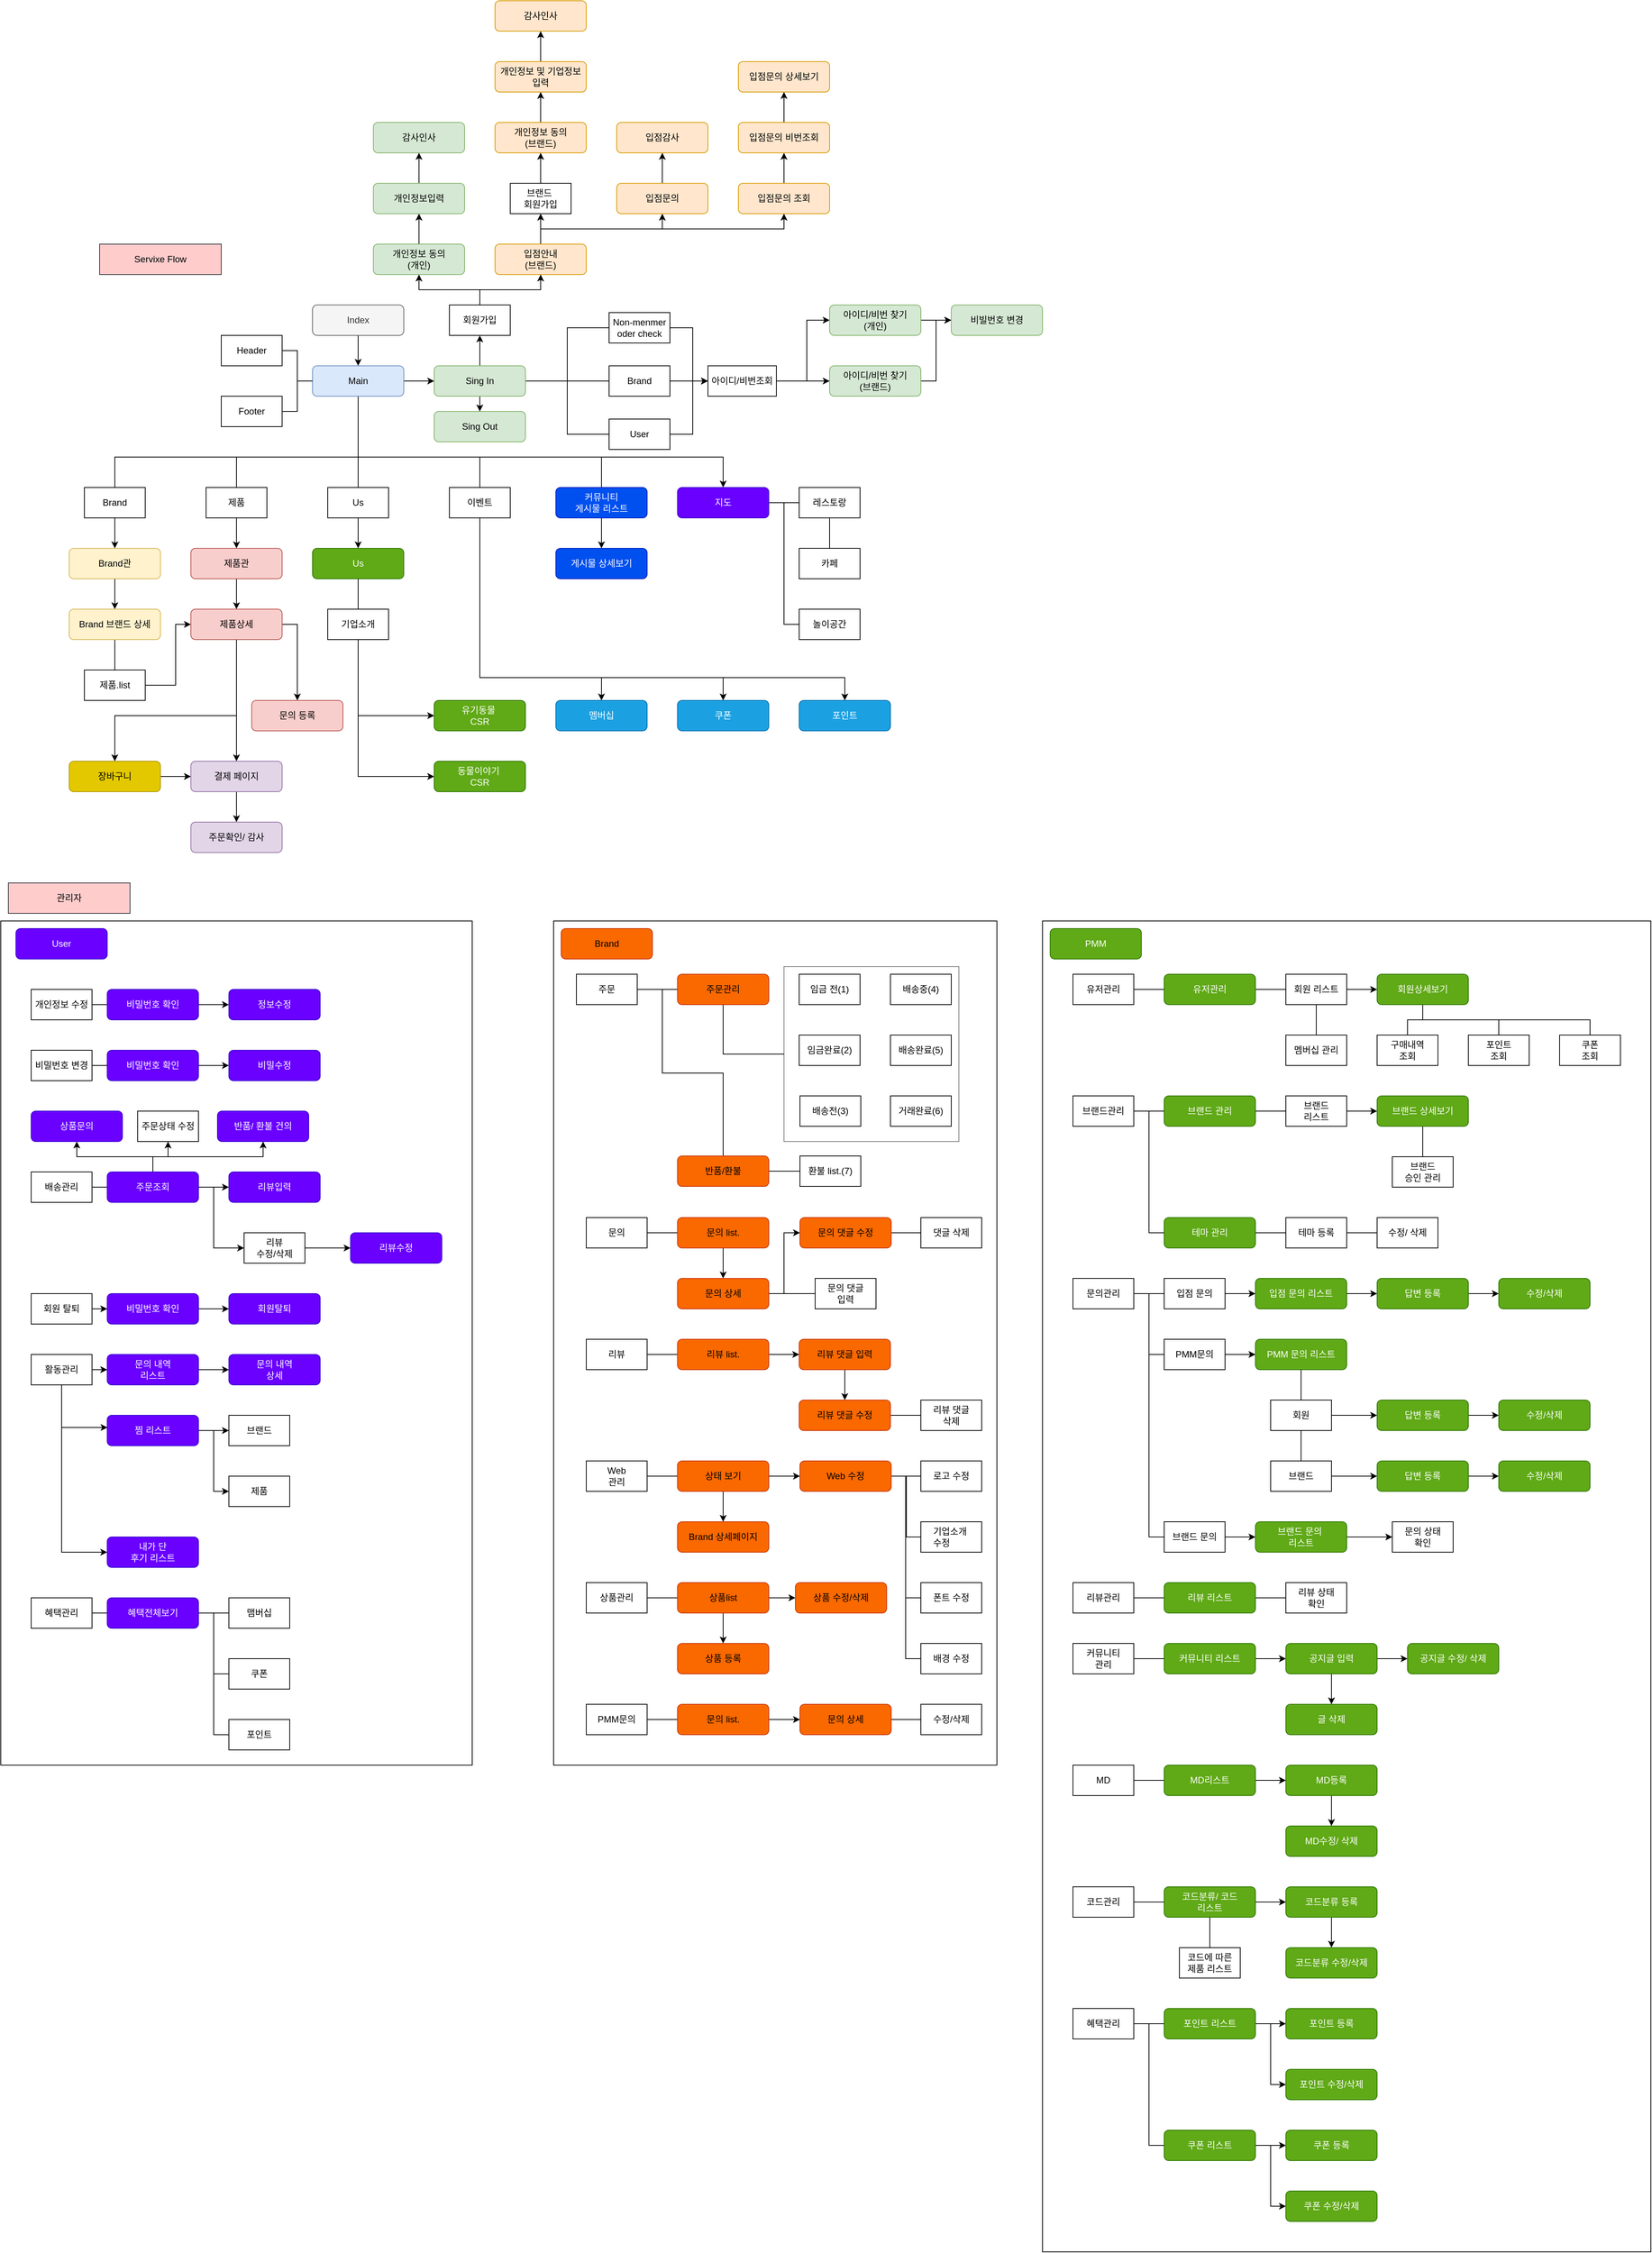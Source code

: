 <mxfile version="20.2.3" type="device"><diagram id="duD9qTHuybwzJBvPu7cJ" name="페이지-1"><mxGraphModel dx="2031" dy="2405" grid="1" gridSize="10" guides="1" tooltips="1" connect="1" arrows="1" fold="1" page="1" pageScale="1" pageWidth="827" pageHeight="1169" math="0" shadow="0"><root><mxCell id="0"/><mxCell id="1" parent="0"/><mxCell id="7jOIh2ZfEE7cw8fkub9I-108" value="" style="rounded=0;whiteSpace=wrap;html=1;fillStyle=auto;strokeColor=default;fillColor=none;labelBackgroundColor=default;endArrow=none;fontSize=11;endFill=0;" parent="1" vertex="1"><mxGeometry x="1520" y="930" width="800" height="1750" as="geometry"/></mxCell><mxCell id="j5XR7Iv-doTEr0SLHJL8-120" value="" style="rounded=0;whiteSpace=wrap;html=1;fillStyle=auto;strokeColor=default;fillColor=none;" parent="1" vertex="1"><mxGeometry x="877" y="930" width="583" height="1110" as="geometry"/></mxCell><mxCell id="BKVz_0VcQ1WfgfFRJfyA-144" value="" style="rounded=0;whiteSpace=wrap;html=1;gradientColor=none;opacity=50;" parent="1" vertex="1"><mxGeometry x="1180" y="990" width="230" height="230" as="geometry"/></mxCell><mxCell id="j5XR7Iv-doTEr0SLHJL8-113" value="" style="rounded=0;whiteSpace=wrap;html=1;fillStyle=auto;strokeColor=default;fillColor=none;" parent="1" vertex="1"><mxGeometry x="150" y="930" width="620" height="1110" as="geometry"/></mxCell><mxCell id="j5XR7Iv-doTEr0SLHJL8-46" style="edgeStyle=orthogonalEdgeStyle;rounded=0;orthogonalLoop=1;jettySize=auto;html=1;entryX=0.5;entryY=0;entryDx=0;entryDy=0;" parent="1" source="j5XR7Iv-doTEr0SLHJL8-1" target="j5XR7Iv-doTEr0SLHJL8-3" edge="1"><mxGeometry relative="1" as="geometry"/></mxCell><mxCell id="j5XR7Iv-doTEr0SLHJL8-1" value="Index" style="rounded=1;whiteSpace=wrap;html=1;fillColor=#f5f5f5;fontColor=#333333;strokeColor=#666666;" parent="1" vertex="1"><mxGeometry x="560" y="120" width="120" height="40" as="geometry"/></mxCell><mxCell id="j5XR7Iv-doTEr0SLHJL8-47" style="edgeStyle=orthogonalEdgeStyle;rounded=0;orthogonalLoop=1;jettySize=auto;html=1;entryX=0.5;entryY=0;entryDx=0;entryDy=0;endArrow=none;endFill=0;" parent="1" source="j5XR7Iv-doTEr0SLHJL8-3" target="j5XR7Iv-doTEr0SLHJL8-28" edge="1"><mxGeometry relative="1" as="geometry"/></mxCell><mxCell id="j5XR7Iv-doTEr0SLHJL8-50" style="edgeStyle=orthogonalEdgeStyle;rounded=0;orthogonalLoop=1;jettySize=auto;html=1;entryX=0.5;entryY=0;entryDx=0;entryDy=0;endArrow=none;endFill=0;" parent="1" source="j5XR7Iv-doTEr0SLHJL8-3" target="j5XR7Iv-doTEr0SLHJL8-27" edge="1"><mxGeometry relative="1" as="geometry"><Array as="points"><mxPoint x="620" y="320"/><mxPoint x="460" y="320"/></Array></mxGeometry></mxCell><mxCell id="j5XR7Iv-doTEr0SLHJL8-51" style="edgeStyle=orthogonalEdgeStyle;rounded=0;orthogonalLoop=1;jettySize=auto;html=1;entryX=0.5;entryY=0;entryDx=0;entryDy=0;endArrow=none;endFill=0;" parent="1" source="j5XR7Iv-doTEr0SLHJL8-3" target="j5XR7Iv-doTEr0SLHJL8-26" edge="1"><mxGeometry relative="1" as="geometry"><Array as="points"><mxPoint x="620" y="320"/><mxPoint x="300" y="320"/></Array></mxGeometry></mxCell><mxCell id="j5XR7Iv-doTEr0SLHJL8-52" style="edgeStyle=orthogonalEdgeStyle;rounded=0;orthogonalLoop=1;jettySize=auto;html=1;entryX=0.5;entryY=0;entryDx=0;entryDy=0;endArrow=none;endFill=0;" parent="1" source="j5XR7Iv-doTEr0SLHJL8-3" target="j5XR7Iv-doTEr0SLHJL8-29" edge="1"><mxGeometry relative="1" as="geometry"><Array as="points"><mxPoint x="620" y="320"/><mxPoint x="780" y="320"/></Array></mxGeometry></mxCell><mxCell id="j5XR7Iv-doTEr0SLHJL8-54" style="edgeStyle=orthogonalEdgeStyle;rounded=0;orthogonalLoop=1;jettySize=auto;html=1;entryX=0.5;entryY=0;entryDx=0;entryDy=0;endArrow=none;endFill=0;" parent="1" source="j5XR7Iv-doTEr0SLHJL8-3" edge="1"><mxGeometry relative="1" as="geometry"><Array as="points"><mxPoint x="620" y="320"/><mxPoint x="940" y="320"/></Array><mxPoint x="940" y="360" as="targetPoint"/></mxGeometry></mxCell><mxCell id="j5XR7Iv-doTEr0SLHJL8-55" style="edgeStyle=orthogonalEdgeStyle;rounded=0;orthogonalLoop=1;jettySize=auto;html=1;entryX=0;entryY=0.5;entryDx=0;entryDy=0;" parent="1" source="j5XR7Iv-doTEr0SLHJL8-3" target="j5XR7Iv-doTEr0SLHJL8-6" edge="1"><mxGeometry relative="1" as="geometry"/></mxCell><mxCell id="aotnmkzFikK_TcTA0Fgt-3" style="edgeStyle=orthogonalEdgeStyle;rounded=0;orthogonalLoop=1;jettySize=auto;html=1;entryX=0.5;entryY=0;entryDx=0;entryDy=0;" edge="1" parent="1" source="j5XR7Iv-doTEr0SLHJL8-3" target="j5XR7Iv-doTEr0SLHJL8-42"><mxGeometry relative="1" as="geometry"><Array as="points"><mxPoint x="620" y="320"/><mxPoint x="1100" y="320"/></Array></mxGeometry></mxCell><mxCell id="j5XR7Iv-doTEr0SLHJL8-3" value="Main" style="rounded=1;whiteSpace=wrap;html=1;fillColor=#dae8fc;strokeColor=#6c8ebf;" parent="1" vertex="1"><mxGeometry x="560" y="200" width="120" height="40" as="geometry"/></mxCell><mxCell id="j5XR7Iv-doTEr0SLHJL8-48" style="edgeStyle=orthogonalEdgeStyle;rounded=0;orthogonalLoop=1;jettySize=auto;html=1;endArrow=none;endFill=0;" parent="1" source="j5XR7Iv-doTEr0SLHJL8-4" target="j5XR7Iv-doTEr0SLHJL8-3" edge="1"><mxGeometry relative="1" as="geometry"/></mxCell><mxCell id="j5XR7Iv-doTEr0SLHJL8-4" value="Header" style="rounded=0;whiteSpace=wrap;html=1;" parent="1" vertex="1"><mxGeometry x="440" y="160" width="80" height="40" as="geometry"/></mxCell><mxCell id="j5XR7Iv-doTEr0SLHJL8-49" style="edgeStyle=orthogonalEdgeStyle;rounded=0;orthogonalLoop=1;jettySize=auto;html=1;entryX=0;entryY=0.5;entryDx=0;entryDy=0;endArrow=none;endFill=0;" parent="1" source="j5XR7Iv-doTEr0SLHJL8-5" target="j5XR7Iv-doTEr0SLHJL8-3" edge="1"><mxGeometry relative="1" as="geometry"/></mxCell><mxCell id="j5XR7Iv-doTEr0SLHJL8-5" value="Footer" style="rounded=0;whiteSpace=wrap;html=1;" parent="1" vertex="1"><mxGeometry x="440" y="240" width="80" height="40" as="geometry"/></mxCell><mxCell id="j5XR7Iv-doTEr0SLHJL8-56" style="edgeStyle=orthogonalEdgeStyle;rounded=0;orthogonalLoop=1;jettySize=auto;html=1;" parent="1" source="j5XR7Iv-doTEr0SLHJL8-6" target="j5XR7Iv-doTEr0SLHJL8-8" edge="1"><mxGeometry relative="1" as="geometry"/></mxCell><mxCell id="j5XR7Iv-doTEr0SLHJL8-58" style="edgeStyle=orthogonalEdgeStyle;rounded=0;orthogonalLoop=1;jettySize=auto;html=1;" parent="1" source="j5XR7Iv-doTEr0SLHJL8-6" edge="1"><mxGeometry relative="1" as="geometry"><mxPoint x="780" y="160" as="targetPoint"/></mxGeometry></mxCell><mxCell id="j5XR7Iv-doTEr0SLHJL8-59" style="edgeStyle=orthogonalEdgeStyle;rounded=0;orthogonalLoop=1;jettySize=auto;html=1;entryX=0;entryY=0.5;entryDx=0;entryDy=0;endArrow=none;endFill=0;" parent="1" source="j5XR7Iv-doTEr0SLHJL8-6" target="j5XR7Iv-doTEr0SLHJL8-12" edge="1"><mxGeometry relative="1" as="geometry"/></mxCell><mxCell id="j5XR7Iv-doTEr0SLHJL8-60" style="edgeStyle=orthogonalEdgeStyle;rounded=0;orthogonalLoop=1;jettySize=auto;html=1;entryX=0;entryY=0.5;entryDx=0;entryDy=0;endArrow=none;endFill=0;" parent="1" source="j5XR7Iv-doTEr0SLHJL8-6" target="j5XR7Iv-doTEr0SLHJL8-11" edge="1"><mxGeometry relative="1" as="geometry"/></mxCell><mxCell id="j5XR7Iv-doTEr0SLHJL8-61" style="edgeStyle=orthogonalEdgeStyle;rounded=0;orthogonalLoop=1;jettySize=auto;html=1;entryX=0;entryY=0.5;entryDx=0;entryDy=0;endArrow=none;endFill=0;" parent="1" source="j5XR7Iv-doTEr0SLHJL8-6" target="j5XR7Iv-doTEr0SLHJL8-13" edge="1"><mxGeometry relative="1" as="geometry"/></mxCell><mxCell id="j5XR7Iv-doTEr0SLHJL8-6" value="Sing In" style="rounded=1;whiteSpace=wrap;html=1;fillColor=#d5e8d4;strokeColor=#82b366;" parent="1" vertex="1"><mxGeometry x="720" y="200" width="120" height="40" as="geometry"/></mxCell><mxCell id="j5XR7Iv-doTEr0SLHJL8-8" value="Sing Out" style="rounded=1;whiteSpace=wrap;html=1;fillColor=#d5e8d4;strokeColor=#82b366;" parent="1" vertex="1"><mxGeometry x="720" y="260" width="120" height="40" as="geometry"/></mxCell><mxCell id="BKVz_0VcQ1WfgfFRJfyA-10" style="edgeStyle=orthogonalEdgeStyle;rounded=0;orthogonalLoop=1;jettySize=auto;html=1;entryX=0;entryY=0.5;entryDx=0;entryDy=0;" parent="1" source="j5XR7Iv-doTEr0SLHJL8-11" edge="1"><mxGeometry relative="1" as="geometry"><mxPoint x="1080" y="220" as="targetPoint"/><Array as="points"><mxPoint x="1060" y="290"/><mxPoint x="1060" y="220"/></Array></mxGeometry></mxCell><mxCell id="j5XR7Iv-doTEr0SLHJL8-11" value="User" style="rounded=0;whiteSpace=wrap;html=1;" parent="1" vertex="1"><mxGeometry x="950" y="270" width="80" height="40" as="geometry"/></mxCell><mxCell id="BKVz_0VcQ1WfgfFRJfyA-9" style="edgeStyle=orthogonalEdgeStyle;rounded=0;orthogonalLoop=1;jettySize=auto;html=1;entryX=0;entryY=0.5;entryDx=0;entryDy=0;" parent="1" source="j5XR7Iv-doTEr0SLHJL8-12" edge="1"><mxGeometry relative="1" as="geometry"><mxPoint x="1080" y="220" as="targetPoint"/></mxGeometry></mxCell><mxCell id="j5XR7Iv-doTEr0SLHJL8-12" value="Brand" style="rounded=0;whiteSpace=wrap;html=1;" parent="1" vertex="1"><mxGeometry x="950" y="200" width="80" height="40" as="geometry"/></mxCell><mxCell id="BKVz_0VcQ1WfgfFRJfyA-8" style="edgeStyle=orthogonalEdgeStyle;rounded=0;orthogonalLoop=1;jettySize=auto;html=1;entryX=0;entryY=0.5;entryDx=0;entryDy=0;" parent="1" source="j5XR7Iv-doTEr0SLHJL8-13" edge="1"><mxGeometry relative="1" as="geometry"><mxPoint x="1080" y="220" as="targetPoint"/><Array as="points"><mxPoint x="1060" y="150"/><mxPoint x="1060" y="220"/></Array></mxGeometry></mxCell><mxCell id="j5XR7Iv-doTEr0SLHJL8-13" value="Non-menmer&lt;br&gt;oder check" style="rounded=0;whiteSpace=wrap;html=1;" parent="1" vertex="1"><mxGeometry x="950" y="130" width="80" height="40" as="geometry"/></mxCell><mxCell id="j5XR7Iv-doTEr0SLHJL8-65" style="edgeStyle=orthogonalEdgeStyle;rounded=0;orthogonalLoop=1;jettySize=auto;html=1;" parent="1" source="j5XR7Iv-doTEr0SLHJL8-17" edge="1"><mxGeometry relative="1" as="geometry"><mxPoint x="860" as="targetPoint"/></mxGeometry></mxCell><mxCell id="j5XR7Iv-doTEr0SLHJL8-66" style="edgeStyle=orthogonalEdgeStyle;rounded=0;orthogonalLoop=1;jettySize=auto;html=1;entryX=0.5;entryY=1;entryDx=0;entryDy=0;" parent="1" source="j5XR7Iv-doTEr0SLHJL8-17" target="j5XR7Iv-doTEr0SLHJL8-18" edge="1"><mxGeometry relative="1" as="geometry"><Array as="points"><mxPoint x="860" y="20"/><mxPoint x="1020" y="20"/></Array></mxGeometry></mxCell><mxCell id="BKVz_0VcQ1WfgfFRJfyA-35" style="edgeStyle=orthogonalEdgeStyle;rounded=0;orthogonalLoop=1;jettySize=auto;html=1;entryX=0.5;entryY=1;entryDx=0;entryDy=0;" parent="1" source="j5XR7Iv-doTEr0SLHJL8-17" target="BKVz_0VcQ1WfgfFRJfyA-34" edge="1"><mxGeometry relative="1" as="geometry"><Array as="points"><mxPoint x="860" y="20"/><mxPoint x="1180" y="20"/></Array></mxGeometry></mxCell><mxCell id="j5XR7Iv-doTEr0SLHJL8-17" value="입점안내&lt;br&gt;(브랜드)" style="rounded=1;whiteSpace=wrap;html=1;fillColor=#ffe6cc;strokeColor=#d79b00;" parent="1" vertex="1"><mxGeometry x="800" y="40" width="120" height="40" as="geometry"/></mxCell><mxCell id="BKVz_0VcQ1WfgfFRJfyA-33" style="edgeStyle=orthogonalEdgeStyle;rounded=0;orthogonalLoop=1;jettySize=auto;html=1;entryX=0.5;entryY=1;entryDx=0;entryDy=0;" parent="1" source="j5XR7Iv-doTEr0SLHJL8-18" target="BKVz_0VcQ1WfgfFRJfyA-32" edge="1"><mxGeometry relative="1" as="geometry"/></mxCell><mxCell id="j5XR7Iv-doTEr0SLHJL8-18" value="입점문의" style="rounded=1;whiteSpace=wrap;html=1;fillColor=#ffe6cc;strokeColor=#d79b00;" parent="1" vertex="1"><mxGeometry x="960" y="-40" width="120" height="40" as="geometry"/></mxCell><mxCell id="j5XR7Iv-doTEr0SLHJL8-68" style="edgeStyle=orthogonalEdgeStyle;rounded=0;orthogonalLoop=1;jettySize=auto;html=1;entryX=0.5;entryY=0;entryDx=0;entryDy=0;" parent="1" source="j5XR7Iv-doTEr0SLHJL8-19" target="j5XR7Iv-doTEr0SLHJL8-25" edge="1"><mxGeometry relative="1" as="geometry"/></mxCell><mxCell id="j5XR7Iv-doTEr0SLHJL8-19" value="Brand관" style="rounded=1;whiteSpace=wrap;html=1;fillColor=#fff2cc;strokeColor=#d6b656;" parent="1" vertex="1"><mxGeometry x="240" y="440" width="120" height="40" as="geometry"/></mxCell><mxCell id="j5XR7Iv-doTEr0SLHJL8-72" style="edgeStyle=orthogonalEdgeStyle;rounded=0;orthogonalLoop=1;jettySize=auto;html=1;entryX=0.5;entryY=0;entryDx=0;entryDy=0;" parent="1" source="j5XR7Iv-doTEr0SLHJL8-21" target="j5XR7Iv-doTEr0SLHJL8-33" edge="1"><mxGeometry relative="1" as="geometry"/></mxCell><mxCell id="j5XR7Iv-doTEr0SLHJL8-21" value="제품관" style="rounded=1;whiteSpace=wrap;html=1;fillColor=#f8cecc;strokeColor=#b85450;" parent="1" vertex="1"><mxGeometry x="400" y="440" width="120" height="40" as="geometry"/></mxCell><mxCell id="j5XR7Iv-doTEr0SLHJL8-22" value="멤버십" style="rounded=1;whiteSpace=wrap;html=1;fillColor=#1ba1e2;fontColor=#ffffff;strokeColor=#006EAF;" parent="1" vertex="1"><mxGeometry x="880" y="640" width="120" height="40" as="geometry"/></mxCell><mxCell id="j5XR7Iv-doTEr0SLHJL8-75" style="edgeStyle=orthogonalEdgeStyle;rounded=0;orthogonalLoop=1;jettySize=auto;html=1;entryX=0.5;entryY=0;entryDx=0;entryDy=0;endArrow=none;endFill=0;" parent="1" source="j5XR7Iv-doTEr0SLHJL8-23" target="j5XR7Iv-doTEr0SLHJL8-35" edge="1"><mxGeometry relative="1" as="geometry"/></mxCell><mxCell id="j5XR7Iv-doTEr0SLHJL8-23" value="Us" style="rounded=1;whiteSpace=wrap;html=1;fillColor=#60a917;fontColor=#ffffff;strokeColor=#2D7600;" parent="1" vertex="1"><mxGeometry x="560" y="440" width="120" height="40" as="geometry"/></mxCell><mxCell id="j5XR7Iv-doTEr0SLHJL8-69" style="edgeStyle=orthogonalEdgeStyle;rounded=0;orthogonalLoop=1;jettySize=auto;html=1;entryX=0.5;entryY=0;entryDx=0;entryDy=0;endArrow=none;endFill=0;" parent="1" source="j5XR7Iv-doTEr0SLHJL8-25" target="j5XR7Iv-doTEr0SLHJL8-32" edge="1"><mxGeometry relative="1" as="geometry"/></mxCell><mxCell id="j5XR7Iv-doTEr0SLHJL8-25" value="Brand 브랜드 상세" style="rounded=1;whiteSpace=wrap;html=1;fillColor=#fff2cc;strokeColor=#d6b656;" parent="1" vertex="1"><mxGeometry x="240" y="520" width="120" height="40" as="geometry"/></mxCell><mxCell id="j5XR7Iv-doTEr0SLHJL8-67" style="edgeStyle=orthogonalEdgeStyle;rounded=0;orthogonalLoop=1;jettySize=auto;html=1;entryX=0.5;entryY=0;entryDx=0;entryDy=0;endArrow=classic;endFill=1;" parent="1" source="j5XR7Iv-doTEr0SLHJL8-26" target="j5XR7Iv-doTEr0SLHJL8-19" edge="1"><mxGeometry relative="1" as="geometry"/></mxCell><mxCell id="j5XR7Iv-doTEr0SLHJL8-26" value="Brand" style="rounded=0;whiteSpace=wrap;html=1;" parent="1" vertex="1"><mxGeometry x="260" y="360" width="80" height="40" as="geometry"/></mxCell><mxCell id="j5XR7Iv-doTEr0SLHJL8-71" style="edgeStyle=orthogonalEdgeStyle;rounded=0;orthogonalLoop=1;jettySize=auto;html=1;entryX=0.5;entryY=0;entryDx=0;entryDy=0;endArrow=classic;endFill=1;" parent="1" source="j5XR7Iv-doTEr0SLHJL8-27" target="j5XR7Iv-doTEr0SLHJL8-21" edge="1"><mxGeometry relative="1" as="geometry"/></mxCell><mxCell id="j5XR7Iv-doTEr0SLHJL8-27" value="제품" style="rounded=0;whiteSpace=wrap;html=1;" parent="1" vertex="1"><mxGeometry x="420" y="360" width="80" height="40" as="geometry"/></mxCell><mxCell id="BKVz_0VcQ1WfgfFRJfyA-51" style="edgeStyle=orthogonalEdgeStyle;rounded=0;orthogonalLoop=1;jettySize=auto;html=1;entryX=0.5;entryY=0;entryDx=0;entryDy=0;" parent="1" source="j5XR7Iv-doTEr0SLHJL8-28" target="j5XR7Iv-doTEr0SLHJL8-23" edge="1"><mxGeometry relative="1" as="geometry"/></mxCell><mxCell id="j5XR7Iv-doTEr0SLHJL8-28" value="Us" style="rounded=0;whiteSpace=wrap;html=1;" parent="1" vertex="1"><mxGeometry x="580" y="360" width="80" height="40" as="geometry"/></mxCell><mxCell id="BKVz_0VcQ1WfgfFRJfyA-50" style="edgeStyle=orthogonalEdgeStyle;rounded=0;orthogonalLoop=1;jettySize=auto;html=1;entryX=0.5;entryY=0;entryDx=0;entryDy=0;" parent="1" source="j5XR7Iv-doTEr0SLHJL8-29" target="j5XR7Iv-doTEr0SLHJL8-22" edge="1"><mxGeometry relative="1" as="geometry"><Array as="points"><mxPoint x="780" y="610"/><mxPoint x="940" y="610"/></Array></mxGeometry></mxCell><mxCell id="BKVz_0VcQ1WfgfFRJfyA-52" style="edgeStyle=orthogonalEdgeStyle;rounded=0;orthogonalLoop=1;jettySize=auto;html=1;entryX=0.5;entryY=0;entryDx=0;entryDy=0;" parent="1" source="j5XR7Iv-doTEr0SLHJL8-29" target="BKVz_0VcQ1WfgfFRJfyA-48" edge="1"><mxGeometry relative="1" as="geometry"><Array as="points"><mxPoint x="780" y="610"/><mxPoint x="1100" y="610"/></Array></mxGeometry></mxCell><mxCell id="BKVz_0VcQ1WfgfFRJfyA-53" style="edgeStyle=orthogonalEdgeStyle;rounded=0;orthogonalLoop=1;jettySize=auto;html=1;" parent="1" source="j5XR7Iv-doTEr0SLHJL8-29" target="BKVz_0VcQ1WfgfFRJfyA-49" edge="1"><mxGeometry relative="1" as="geometry"><Array as="points"><mxPoint x="780" y="610"/><mxPoint x="1260" y="610"/></Array></mxGeometry></mxCell><mxCell id="j5XR7Iv-doTEr0SLHJL8-29" value="이벤트" style="rounded=0;whiteSpace=wrap;html=1;" parent="1" vertex="1"><mxGeometry x="740" y="360" width="80" height="40" as="geometry"/></mxCell><mxCell id="j5XR7Iv-doTEr0SLHJL8-70" style="edgeStyle=orthogonalEdgeStyle;rounded=0;orthogonalLoop=1;jettySize=auto;html=1;entryX=0;entryY=0.5;entryDx=0;entryDy=0;" parent="1" source="j5XR7Iv-doTEr0SLHJL8-32" target="j5XR7Iv-doTEr0SLHJL8-33" edge="1"><mxGeometry relative="1" as="geometry"><Array as="points"><mxPoint x="380" y="620"/><mxPoint x="380" y="540"/></Array></mxGeometry></mxCell><mxCell id="j5XR7Iv-doTEr0SLHJL8-32" value="제품.list" style="rounded=0;whiteSpace=wrap;html=1;" parent="1" vertex="1"><mxGeometry x="260" y="600" width="80" height="40" as="geometry"/></mxCell><mxCell id="j5XR7Iv-doTEr0SLHJL8-73" style="edgeStyle=orthogonalEdgeStyle;rounded=0;orthogonalLoop=1;jettySize=auto;html=1;entryX=0.5;entryY=0;entryDx=0;entryDy=0;" parent="1" source="j5XR7Iv-doTEr0SLHJL8-33" target="j5XR7Iv-doTEr0SLHJL8-34" edge="1"><mxGeometry relative="1" as="geometry"/></mxCell><mxCell id="BKVz_0VcQ1WfgfFRJfyA-63" style="edgeStyle=orthogonalEdgeStyle;rounded=0;orthogonalLoop=1;jettySize=auto;html=1;entryX=0.5;entryY=0;entryDx=0;entryDy=0;" parent="1" source="j5XR7Iv-doTEr0SLHJL8-33" target="BKVz_0VcQ1WfgfFRJfyA-62" edge="1"><mxGeometry relative="1" as="geometry"><Array as="points"><mxPoint x="460" y="660"/><mxPoint x="300" y="660"/></Array></mxGeometry></mxCell><mxCell id="BKVz_0VcQ1WfgfFRJfyA-68" style="edgeStyle=orthogonalEdgeStyle;rounded=0;orthogonalLoop=1;jettySize=auto;html=1;endArrow=none;endFill=0;" parent="1" source="j5XR7Iv-doTEr0SLHJL8-33" edge="1"><mxGeometry relative="1" as="geometry"><mxPoint x="540" y="600" as="targetPoint"/><Array as="points"><mxPoint x="540" y="540"/></Array></mxGeometry></mxCell><mxCell id="BKVz_0VcQ1WfgfFRJfyA-71" style="edgeStyle=orthogonalEdgeStyle;rounded=0;orthogonalLoop=1;jettySize=auto;html=1;endArrow=classic;endFill=1;entryX=0.5;entryY=0;entryDx=0;entryDy=0;" parent="1" source="j5XR7Iv-doTEr0SLHJL8-33" target="BKVz_0VcQ1WfgfFRJfyA-70" edge="1"><mxGeometry relative="1" as="geometry"><mxPoint x="540" y="840" as="targetPoint"/><Array as="points"><mxPoint x="540" y="540"/></Array></mxGeometry></mxCell><mxCell id="j5XR7Iv-doTEr0SLHJL8-33" value="제품상세" style="rounded=1;whiteSpace=wrap;html=1;fillColor=#f8cecc;strokeColor=#b85450;" parent="1" vertex="1"><mxGeometry x="400" y="520" width="120" height="40" as="geometry"/></mxCell><mxCell id="BKVz_0VcQ1WfgfFRJfyA-66" style="edgeStyle=orthogonalEdgeStyle;rounded=0;orthogonalLoop=1;jettySize=auto;html=1;entryX=0.5;entryY=0;entryDx=0;entryDy=0;" parent="1" source="j5XR7Iv-doTEr0SLHJL8-34" target="BKVz_0VcQ1WfgfFRJfyA-65" edge="1"><mxGeometry relative="1" as="geometry"/></mxCell><mxCell id="j5XR7Iv-doTEr0SLHJL8-34" value="결제 페이지" style="rounded=1;whiteSpace=wrap;html=1;fillColor=#e1d5e7;strokeColor=#9673a6;" parent="1" vertex="1"><mxGeometry x="400" y="720" width="120" height="40" as="geometry"/></mxCell><mxCell id="BKVz_0VcQ1WfgfFRJfyA-56" style="edgeStyle=orthogonalEdgeStyle;rounded=0;orthogonalLoop=1;jettySize=auto;html=1;entryX=0;entryY=0.5;entryDx=0;entryDy=0;" parent="1" source="j5XR7Iv-doTEr0SLHJL8-35" target="BKVz_0VcQ1WfgfFRJfyA-54" edge="1"><mxGeometry relative="1" as="geometry"><Array as="points"><mxPoint x="620" y="660"/></Array></mxGeometry></mxCell><mxCell id="BKVz_0VcQ1WfgfFRJfyA-57" style="edgeStyle=orthogonalEdgeStyle;rounded=0;orthogonalLoop=1;jettySize=auto;html=1;entryX=0;entryY=0.5;entryDx=0;entryDy=0;" parent="1" source="j5XR7Iv-doTEr0SLHJL8-35" target="BKVz_0VcQ1WfgfFRJfyA-55" edge="1"><mxGeometry relative="1" as="geometry"><Array as="points"><mxPoint x="620" y="740"/></Array></mxGeometry></mxCell><mxCell id="j5XR7Iv-doTEr0SLHJL8-35" value="기업소개" style="rounded=0;whiteSpace=wrap;html=1;" parent="1" vertex="1"><mxGeometry x="580" y="520" width="80" height="40" as="geometry"/></mxCell><mxCell id="BKVz_0VcQ1WfgfFRJfyA-61" style="edgeStyle=orthogonalEdgeStyle;rounded=0;orthogonalLoop=1;jettySize=auto;html=1;entryX=0.5;entryY=0;entryDx=0;entryDy=0;" parent="1" source="j5XR7Iv-doTEr0SLHJL8-41" target="BKVz_0VcQ1WfgfFRJfyA-60" edge="1"><mxGeometry relative="1" as="geometry"/></mxCell><mxCell id="j5XR7Iv-doTEr0SLHJL8-41" value="커뮤니티&lt;br&gt;게시물 리스트" style="rounded=1;whiteSpace=wrap;html=1;fillColor=#0050ef;fontColor=#ffffff;strokeColor=#001DBC;" parent="1" vertex="1"><mxGeometry x="880" y="360" width="120" height="40" as="geometry"/></mxCell><mxCell id="j5XR7Iv-doTEr0SLHJL8-85" style="edgeStyle=orthogonalEdgeStyle;rounded=0;orthogonalLoop=1;jettySize=auto;html=1;endArrow=none;endFill=0;" parent="1" source="j5XR7Iv-doTEr0SLHJL8-42" target="j5XR7Iv-doTEr0SLHJL8-44" edge="1"><mxGeometry relative="1" as="geometry"/></mxCell><mxCell id="j5XR7Iv-doTEr0SLHJL8-86" style="edgeStyle=orthogonalEdgeStyle;rounded=0;orthogonalLoop=1;jettySize=auto;html=1;entryX=0;entryY=0.5;entryDx=0;entryDy=0;endArrow=none;endFill=0;" parent="1" source="j5XR7Iv-doTEr0SLHJL8-42" target="j5XR7Iv-doTEr0SLHJL8-43" edge="1"><mxGeometry relative="1" as="geometry"/></mxCell><mxCell id="j5XR7Iv-doTEr0SLHJL8-87" style="edgeStyle=orthogonalEdgeStyle;rounded=0;orthogonalLoop=1;jettySize=auto;html=1;entryX=0;entryY=0.5;entryDx=0;entryDy=0;endArrow=none;endFill=0;" parent="1" source="j5XR7Iv-doTEr0SLHJL8-42" target="j5XR7Iv-doTEr0SLHJL8-45" edge="1"><mxGeometry relative="1" as="geometry"/></mxCell><mxCell id="j5XR7Iv-doTEr0SLHJL8-42" value="지도" style="rounded=1;whiteSpace=wrap;html=1;fillColor=#6a00ff;fontColor=#ffffff;strokeColor=#3700CC;" parent="1" vertex="1"><mxGeometry x="1040" y="360" width="120" height="40" as="geometry"/></mxCell><mxCell id="j5XR7Iv-doTEr0SLHJL8-43" value="레스토랑" style="rounded=0;whiteSpace=wrap;html=1;" parent="1" vertex="1"><mxGeometry x="1200" y="360" width="80" height="40" as="geometry"/></mxCell><mxCell id="j5XR7Iv-doTEr0SLHJL8-44" value="카페" style="rounded=0;whiteSpace=wrap;html=1;" parent="1" vertex="1"><mxGeometry x="1200" y="440" width="80" height="40" as="geometry"/></mxCell><mxCell id="j5XR7Iv-doTEr0SLHJL8-45" value="놀이공간" style="rounded=0;whiteSpace=wrap;html=1;" parent="1" vertex="1"><mxGeometry x="1200" y="520" width="80" height="40" as="geometry"/></mxCell><mxCell id="j5XR7Iv-doTEr0SLHJL8-91" value="Servixe Flow" style="text;html=1;strokeColor=#36393d;fillColor=#ffcccc;align=center;verticalAlign=middle;whiteSpace=wrap;rounded=0;fillStyle=auto;" parent="1" vertex="1"><mxGeometry x="280" y="40" width="160" height="40" as="geometry"/></mxCell><mxCell id="j5XR7Iv-doTEr0SLHJL8-94" value="관리자" style="text;html=1;strokeColor=#36393d;fillColor=#ffcccc;align=center;verticalAlign=middle;whiteSpace=wrap;rounded=0;fillStyle=auto;" parent="1" vertex="1"><mxGeometry x="160" y="880" width="160" height="40" as="geometry"/></mxCell><mxCell id="j5XR7Iv-doTEr0SLHJL8-95" value="User" style="rounded=1;whiteSpace=wrap;html=1;fillColor=#6a00ff;fontColor=#ffffff;strokeColor=#3700CC;" parent="1" vertex="1"><mxGeometry x="170" y="940" width="120" height="40" as="geometry"/></mxCell><mxCell id="BKVz_0VcQ1WfgfFRJfyA-89" style="edgeStyle=orthogonalEdgeStyle;rounded=0;orthogonalLoop=1;jettySize=auto;html=1;endArrow=none;endFill=0;" parent="1" source="j5XR7Iv-doTEr0SLHJL8-96" target="BKVz_0VcQ1WfgfFRJfyA-81" edge="1"><mxGeometry relative="1" as="geometry"/></mxCell><mxCell id="j5XR7Iv-doTEr0SLHJL8-96" value="개인정보 수정" style="rounded=0;whiteSpace=wrap;html=1;" parent="1" vertex="1"><mxGeometry x="190" y="1020" width="80" height="40" as="geometry"/></mxCell><mxCell id="BKVz_0VcQ1WfgfFRJfyA-109" style="edgeStyle=orthogonalEdgeStyle;rounded=0;orthogonalLoop=1;jettySize=auto;html=1;endArrow=classic;endFill=1;" parent="1" source="j5XR7Iv-doTEr0SLHJL8-97" target="BKVz_0VcQ1WfgfFRJfyA-107" edge="1"><mxGeometry relative="1" as="geometry"/></mxCell><mxCell id="j5XR7Iv-doTEr0SLHJL8-97" value="회원 탈퇴" style="rounded=0;whiteSpace=wrap;html=1;" parent="1" vertex="1"><mxGeometry x="190" y="1420" width="80" height="40" as="geometry"/></mxCell><mxCell id="BKVz_0VcQ1WfgfFRJfyA-133" style="edgeStyle=orthogonalEdgeStyle;rounded=0;orthogonalLoop=1;jettySize=auto;html=1;endArrow=none;endFill=0;" parent="1" source="j5XR7Iv-doTEr0SLHJL8-98" target="BKVz_0VcQ1WfgfFRJfyA-125" edge="1"><mxGeometry relative="1" as="geometry"/></mxCell><mxCell id="j5XR7Iv-doTEr0SLHJL8-98" value="혜택관리" style="rounded=0;whiteSpace=wrap;html=1;" parent="1" vertex="1"><mxGeometry x="190" y="1820" width="80" height="40" as="geometry"/></mxCell><mxCell id="BKVz_0VcQ1WfgfFRJfyA-115" style="edgeStyle=orthogonalEdgeStyle;rounded=0;orthogonalLoop=1;jettySize=auto;html=1;endArrow=classic;endFill=1;" parent="1" source="j5XR7Iv-doTEr0SLHJL8-99" target="BKVz_0VcQ1WfgfFRJfyA-111" edge="1"><mxGeometry relative="1" as="geometry"/></mxCell><mxCell id="BKVz_0VcQ1WfgfFRJfyA-118" style="edgeStyle=orthogonalEdgeStyle;rounded=0;orthogonalLoop=1;jettySize=auto;html=1;entryX=0.003;entryY=0.4;entryDx=0;entryDy=0;entryPerimeter=0;endArrow=classic;endFill=1;" parent="1" source="j5XR7Iv-doTEr0SLHJL8-99" target="BKVz_0VcQ1WfgfFRJfyA-117" edge="1"><mxGeometry relative="1" as="geometry"><Array as="points"><mxPoint x="230" y="1596"/></Array></mxGeometry></mxCell><mxCell id="BKVz_0VcQ1WfgfFRJfyA-123" style="edgeStyle=orthogonalEdgeStyle;rounded=0;orthogonalLoop=1;jettySize=auto;html=1;entryX=0;entryY=0.5;entryDx=0;entryDy=0;endArrow=classic;endFill=1;" parent="1" source="j5XR7Iv-doTEr0SLHJL8-99" target="BKVz_0VcQ1WfgfFRJfyA-122" edge="1"><mxGeometry relative="1" as="geometry"><Array as="points"><mxPoint x="230" y="1760"/></Array></mxGeometry></mxCell><mxCell id="j5XR7Iv-doTEr0SLHJL8-99" value="활동관리" style="rounded=0;whiteSpace=wrap;html=1;" parent="1" vertex="1"><mxGeometry x="190" y="1500" width="80" height="40" as="geometry"/></mxCell><mxCell id="BKVz_0VcQ1WfgfFRJfyA-84" style="edgeStyle=orthogonalEdgeStyle;rounded=0;orthogonalLoop=1;jettySize=auto;html=1;entryX=0;entryY=0.5;entryDx=0;entryDy=0;endArrow=none;endFill=0;" parent="1" source="j5XR7Iv-doTEr0SLHJL8-100" target="BKVz_0VcQ1WfgfFRJfyA-72" edge="1"><mxGeometry relative="1" as="geometry"/></mxCell><mxCell id="j5XR7Iv-doTEr0SLHJL8-100" value="배송관리" style="rounded=0;whiteSpace=wrap;html=1;" parent="1" vertex="1"><mxGeometry x="190" y="1260" width="80" height="40" as="geometry"/></mxCell><mxCell id="j5XR7Iv-doTEr0SLHJL8-104" value="Brand" style="rounded=1;whiteSpace=wrap;html=1;fillColor=#fa6800;strokeColor=#C73500;fontColor=#000000;" parent="1" vertex="1"><mxGeometry x="887" y="940" width="120" height="40" as="geometry"/></mxCell><mxCell id="rQkxkQBCtHec8H3V5UnH-47" style="edgeStyle=orthogonalEdgeStyle;rounded=0;orthogonalLoop=1;jettySize=auto;html=1;endArrow=none;endFill=0;" parent="1" source="j5XR7Iv-doTEr0SLHJL8-105" target="rQkxkQBCtHec8H3V5UnH-38" edge="1"><mxGeometry relative="1" as="geometry"/></mxCell><mxCell id="j5XR7Iv-doTEr0SLHJL8-105" value="상품관리" style="rounded=0;whiteSpace=wrap;html=1;" parent="1" vertex="1"><mxGeometry x="920" y="1800" width="80" height="40" as="geometry"/></mxCell><mxCell id="rQkxkQBCtHec8H3V5UnH-31" style="edgeStyle=orthogonalEdgeStyle;rounded=0;orthogonalLoop=1;jettySize=auto;html=1;endArrow=none;endFill=0;" parent="1" source="j5XR7Iv-doTEr0SLHJL8-106" target="rQkxkQBCtHec8H3V5UnH-25" edge="1"><mxGeometry relative="1" as="geometry"/></mxCell><mxCell id="j5XR7Iv-doTEr0SLHJL8-106" value="Web&lt;br&gt;관리" style="rounded=0;whiteSpace=wrap;html=1;" parent="1" vertex="1"><mxGeometry x="920" y="1640" width="80" height="40" as="geometry"/></mxCell><mxCell id="rQkxkQBCtHec8H3V5UnH-9" style="edgeStyle=orthogonalEdgeStyle;rounded=0;orthogonalLoop=1;jettySize=auto;html=1;endArrow=none;endFill=0;" parent="1" source="j5XR7Iv-doTEr0SLHJL8-107" target="rQkxkQBCtHec8H3V5UnH-5" edge="1"><mxGeometry relative="1" as="geometry"/></mxCell><mxCell id="j5XR7Iv-doTEr0SLHJL8-107" value="문의" style="rounded=0;whiteSpace=wrap;html=1;" parent="1" vertex="1"><mxGeometry x="920" y="1320" width="80" height="40" as="geometry"/></mxCell><mxCell id="BKVz_0VcQ1WfgfFRJfyA-142" style="edgeStyle=orthogonalEdgeStyle;rounded=0;orthogonalLoop=1;jettySize=auto;html=1;endArrow=none;endFill=0;" parent="1" source="j5XR7Iv-doTEr0SLHJL8-108" target="BKVz_0VcQ1WfgfFRJfyA-135" edge="1"><mxGeometry relative="1" as="geometry"/></mxCell><mxCell id="rQkxkQBCtHec8H3V5UnH-4" style="edgeStyle=orthogonalEdgeStyle;rounded=0;orthogonalLoop=1;jettySize=auto;html=1;endArrow=none;endFill=0;" parent="1" source="j5XR7Iv-doTEr0SLHJL8-108" target="BKVz_0VcQ1WfgfFRJfyA-150" edge="1"><mxGeometry relative="1" as="geometry"><Array as="points"><mxPoint x="1020" y="1020"/><mxPoint x="1020" y="1130"/><mxPoint x="1100" y="1130"/></Array></mxGeometry></mxCell><mxCell id="j5XR7Iv-doTEr0SLHJL8-108" value="주문" style="rounded=0;whiteSpace=wrap;html=1;" parent="1" vertex="1"><mxGeometry x="907" y="1000" width="80" height="40" as="geometry"/></mxCell><mxCell id="rQkxkQBCtHec8H3V5UnH-21" style="edgeStyle=orthogonalEdgeStyle;rounded=0;orthogonalLoop=1;jettySize=auto;html=1;endArrow=none;endFill=0;" parent="1" source="j5XR7Iv-doTEr0SLHJL8-109" target="rQkxkQBCtHec8H3V5UnH-15" edge="1"><mxGeometry relative="1" as="geometry"/></mxCell><mxCell id="j5XR7Iv-doTEr0SLHJL8-109" value="리뷰" style="rounded=0;whiteSpace=wrap;html=1;" parent="1" vertex="1"><mxGeometry x="920" y="1480" width="80" height="40" as="geometry"/></mxCell><mxCell id="j5XR7Iv-doTEr0SLHJL8-121" value="PMM" style="rounded=1;whiteSpace=wrap;html=1;fillColor=#60a917;fontColor=#ffffff;strokeColor=#2D7600;" parent="1" vertex="1"><mxGeometry x="1530" y="940" width="120" height="40" as="geometry"/></mxCell><mxCell id="7jOIh2ZfEE7cw8fkub9I-12" style="edgeStyle=orthogonalEdgeStyle;rounded=0;orthogonalLoop=1;jettySize=auto;html=1;entryX=0;entryY=0.5;entryDx=0;entryDy=0;endArrow=none;endFill=0;" parent="1" source="j5XR7Iv-doTEr0SLHJL8-122" target="7jOIh2ZfEE7cw8fkub9I-1" edge="1"><mxGeometry relative="1" as="geometry"/></mxCell><mxCell id="j5XR7Iv-doTEr0SLHJL8-122" value="유저관리" style="rounded=0;whiteSpace=wrap;html=1;" parent="1" vertex="1"><mxGeometry x="1560" y="1000" width="80" height="40" as="geometry"/></mxCell><mxCell id="7jOIh2ZfEE7cw8fkub9I-49" style="edgeStyle=orthogonalEdgeStyle;rounded=0;orthogonalLoop=1;jettySize=auto;html=1;entryX=0;entryY=0.5;entryDx=0;entryDy=0;endArrow=none;endFill=0;" parent="1" source="j5XR7Iv-doTEr0SLHJL8-123" target="7jOIh2ZfEE7cw8fkub9I-13" edge="1"><mxGeometry relative="1" as="geometry"/></mxCell><mxCell id="7jOIh2ZfEE7cw8fkub9I-51" style="edgeStyle=orthogonalEdgeStyle;rounded=0;orthogonalLoop=1;jettySize=auto;html=1;entryX=0;entryY=0.5;entryDx=0;entryDy=0;endArrow=none;endFill=0;" parent="1" source="j5XR7Iv-doTEr0SLHJL8-123" target="7jOIh2ZfEE7cw8fkub9I-14" edge="1"><mxGeometry relative="1" as="geometry"/></mxCell><mxCell id="j5XR7Iv-doTEr0SLHJL8-123" value="브랜드관리" style="rounded=0;whiteSpace=wrap;html=1;" parent="1" vertex="1"><mxGeometry x="1560" y="1160" width="80" height="40" as="geometry"/></mxCell><mxCell id="7jOIh2ZfEE7cw8fkub9I-67" style="edgeStyle=orthogonalEdgeStyle;rounded=0;orthogonalLoop=1;jettySize=auto;html=1;entryX=0;entryY=0.5;entryDx=0;entryDy=0;endArrow=none;endFill=0;" parent="1" source="j5XR7Iv-doTEr0SLHJL8-124" target="7jOIh2ZfEE7cw8fkub9I-63" edge="1"><mxGeometry relative="1" as="geometry"/></mxCell><mxCell id="j5XR7Iv-doTEr0SLHJL8-124" value="리뷰관리" style="rounded=0;whiteSpace=wrap;html=1;" parent="1" vertex="1"><mxGeometry x="1560" y="1800" width="80" height="40" as="geometry"/></mxCell><mxCell id="7jOIh2ZfEE7cw8fkub9I-94" style="edgeStyle=orthogonalEdgeStyle;rounded=0;orthogonalLoop=1;jettySize=auto;html=1;entryX=0;entryY=0.5;entryDx=0;entryDy=0;endArrow=none;endFill=0;" parent="1" source="j5XR7Iv-doTEr0SLHJL8-125" target="7jOIh2ZfEE7cw8fkub9I-85" edge="1"><mxGeometry relative="1" as="geometry"/></mxCell><mxCell id="7jOIh2ZfEE7cw8fkub9I-99" style="edgeStyle=orthogonalEdgeStyle;rounded=0;orthogonalLoop=1;jettySize=auto;html=1;entryX=0;entryY=0.5;entryDx=0;entryDy=0;endArrow=none;endFill=0;" parent="1" source="j5XR7Iv-doTEr0SLHJL8-125" target="7jOIh2ZfEE7cw8fkub9I-89" edge="1"><mxGeometry relative="1" as="geometry"/></mxCell><mxCell id="j5XR7Iv-doTEr0SLHJL8-125" value="혜택관리" style="rounded=0;whiteSpace=wrap;html=1;" parent="1" vertex="1"><mxGeometry x="1560" y="2360" width="80" height="40" as="geometry"/></mxCell><mxCell id="7jOIh2ZfEE7cw8fkub9I-56" style="edgeStyle=orthogonalEdgeStyle;rounded=0;orthogonalLoop=1;jettySize=auto;html=1;endArrow=none;endFill=0;" parent="1" source="j5XR7Iv-doTEr0SLHJL8-126" target="7jOIh2ZfEE7cw8fkub9I-22" edge="1"><mxGeometry relative="1" as="geometry"/></mxCell><mxCell id="7jOIh2ZfEE7cw8fkub9I-57" style="edgeStyle=orthogonalEdgeStyle;rounded=0;orthogonalLoop=1;jettySize=auto;html=1;entryX=0;entryY=0.5;entryDx=0;entryDy=0;endArrow=none;endFill=0;" parent="1" source="j5XR7Iv-doTEr0SLHJL8-126" target="7jOIh2ZfEE7cw8fkub9I-24" edge="1"><mxGeometry relative="1" as="geometry"/></mxCell><mxCell id="7jOIh2ZfEE7cw8fkub9I-58" style="edgeStyle=orthogonalEdgeStyle;rounded=0;orthogonalLoop=1;jettySize=auto;html=1;entryX=0;entryY=0.5;entryDx=0;entryDy=0;endArrow=none;endFill=0;" parent="1" source="j5XR7Iv-doTEr0SLHJL8-126" target="7jOIh2ZfEE7cw8fkub9I-25" edge="1"><mxGeometry relative="1" as="geometry"/></mxCell><mxCell id="j5XR7Iv-doTEr0SLHJL8-126" value="문의관리" style="rounded=0;whiteSpace=wrap;html=1;" parent="1" vertex="1"><mxGeometry x="1560" y="1400" width="80" height="40" as="geometry"/></mxCell><mxCell id="BKVz_0VcQ1WfgfFRJfyA-14" style="edgeStyle=orthogonalEdgeStyle;rounded=0;orthogonalLoop=1;jettySize=auto;html=1;entryX=0;entryY=0.5;entryDx=0;entryDy=0;exitX=1;exitY=0.5;exitDx=0;exitDy=0;" parent="1" source="BKVz_0VcQ1WfgfFRJfyA-12" target="BKVz_0VcQ1WfgfFRJfyA-15" edge="1"><mxGeometry relative="1" as="geometry"><mxPoint x="1200" y="220" as="sourcePoint"/><mxPoint x="1240" y="150" as="targetPoint"/><Array as="points"><mxPoint x="1210" y="220"/><mxPoint x="1210" y="140"/></Array></mxGeometry></mxCell><mxCell id="BKVz_0VcQ1WfgfFRJfyA-19" style="edgeStyle=orthogonalEdgeStyle;rounded=0;orthogonalLoop=1;jettySize=auto;html=1;entryX=0;entryY=0.5;entryDx=0;entryDy=0;" parent="1" source="BKVz_0VcQ1WfgfFRJfyA-12" target="BKVz_0VcQ1WfgfFRJfyA-16" edge="1"><mxGeometry relative="1" as="geometry"/></mxCell><mxCell id="BKVz_0VcQ1WfgfFRJfyA-12" value="아이디/비번조회" style="rounded=0;whiteSpace=wrap;html=1;" parent="1" vertex="1"><mxGeometry x="1080" y="200" width="90" height="40" as="geometry"/></mxCell><mxCell id="BKVz_0VcQ1WfgfFRJfyA-18" style="edgeStyle=orthogonalEdgeStyle;rounded=0;orthogonalLoop=1;jettySize=auto;html=1;" parent="1" source="BKVz_0VcQ1WfgfFRJfyA-15" target="BKVz_0VcQ1WfgfFRJfyA-17" edge="1"><mxGeometry relative="1" as="geometry"/></mxCell><mxCell id="BKVz_0VcQ1WfgfFRJfyA-15" value="아이디/비번&amp;nbsp;찾기&lt;br&gt;(개인)" style="rounded=1;whiteSpace=wrap;html=1;fillColor=#d5e8d4;strokeColor=#82b366;" parent="1" vertex="1"><mxGeometry x="1240" y="120" width="120" height="40" as="geometry"/></mxCell><mxCell id="BKVz_0VcQ1WfgfFRJfyA-20" style="edgeStyle=orthogonalEdgeStyle;rounded=0;orthogonalLoop=1;jettySize=auto;html=1;entryX=0;entryY=0.5;entryDx=0;entryDy=0;" parent="1" source="BKVz_0VcQ1WfgfFRJfyA-16" target="BKVz_0VcQ1WfgfFRJfyA-17" edge="1"><mxGeometry relative="1" as="geometry"/></mxCell><mxCell id="BKVz_0VcQ1WfgfFRJfyA-16" value="아이디/비번&amp;nbsp;찾기&lt;br&gt;(브랜드)" style="rounded=1;whiteSpace=wrap;html=1;fillColor=#d5e8d4;strokeColor=#82b366;" parent="1" vertex="1"><mxGeometry x="1240" y="200" width="120" height="40" as="geometry"/></mxCell><mxCell id="BKVz_0VcQ1WfgfFRJfyA-17" value="비빌번호 변경" style="rounded=1;whiteSpace=wrap;html=1;fillColor=#d5e8d4;strokeColor=#82b366;" parent="1" vertex="1"><mxGeometry x="1400" y="120" width="120" height="40" as="geometry"/></mxCell><mxCell id="BKVz_0VcQ1WfgfFRJfyA-24" style="edgeStyle=orthogonalEdgeStyle;rounded=0;orthogonalLoop=1;jettySize=auto;html=1;exitX=0.5;exitY=0;exitDx=0;exitDy=0;" parent="1" source="BKVz_0VcQ1WfgfFRJfyA-21" target="BKVz_0VcQ1WfgfFRJfyA-22" edge="1"><mxGeometry relative="1" as="geometry"/></mxCell><mxCell id="BKVz_0VcQ1WfgfFRJfyA-31" style="edgeStyle=orthogonalEdgeStyle;rounded=0;orthogonalLoop=1;jettySize=auto;html=1;entryX=0.5;entryY=1;entryDx=0;entryDy=0;" parent="1" source="BKVz_0VcQ1WfgfFRJfyA-21" target="j5XR7Iv-doTEr0SLHJL8-17" edge="1"><mxGeometry relative="1" as="geometry"/></mxCell><mxCell id="BKVz_0VcQ1WfgfFRJfyA-21" value="회원가입" style="rounded=0;whiteSpace=wrap;html=1;" parent="1" vertex="1"><mxGeometry x="740" y="120" width="80" height="40" as="geometry"/></mxCell><mxCell id="BKVz_0VcQ1WfgfFRJfyA-28" style="edgeStyle=orthogonalEdgeStyle;rounded=0;orthogonalLoop=1;jettySize=auto;html=1;entryX=0.5;entryY=1;entryDx=0;entryDy=0;" parent="1" source="BKVz_0VcQ1WfgfFRJfyA-22" target="BKVz_0VcQ1WfgfFRJfyA-27" edge="1"><mxGeometry relative="1" as="geometry"/></mxCell><mxCell id="BKVz_0VcQ1WfgfFRJfyA-22" value="개인정보 동의&lt;br&gt;(개인)" style="rounded=1;whiteSpace=wrap;html=1;fillColor=#d5e8d4;strokeColor=#82b366;" parent="1" vertex="1"><mxGeometry x="640" y="40" width="120" height="40" as="geometry"/></mxCell><mxCell id="BKVz_0VcQ1WfgfFRJfyA-30" style="edgeStyle=orthogonalEdgeStyle;rounded=0;orthogonalLoop=1;jettySize=auto;html=1;entryX=0.5;entryY=1;entryDx=0;entryDy=0;" parent="1" source="BKVz_0VcQ1WfgfFRJfyA-27" target="BKVz_0VcQ1WfgfFRJfyA-29" edge="1"><mxGeometry relative="1" as="geometry"/></mxCell><mxCell id="BKVz_0VcQ1WfgfFRJfyA-27" value="개인정보입력" style="rounded=1;whiteSpace=wrap;html=1;fillColor=#d5e8d4;strokeColor=#82b366;" parent="1" vertex="1"><mxGeometry x="640" y="-40" width="120" height="40" as="geometry"/></mxCell><mxCell id="BKVz_0VcQ1WfgfFRJfyA-29" value="감사인사" style="rounded=1;whiteSpace=wrap;html=1;fillColor=#d5e8d4;strokeColor=#82b366;" parent="1" vertex="1"><mxGeometry x="640" y="-120" width="120" height="40" as="geometry"/></mxCell><mxCell id="BKVz_0VcQ1WfgfFRJfyA-32" value="입점감사" style="rounded=1;whiteSpace=wrap;html=1;fillColor=#ffe6cc;strokeColor=#d79b00;" parent="1" vertex="1"><mxGeometry x="960" y="-120" width="120" height="40" as="geometry"/></mxCell><mxCell id="BKVz_0VcQ1WfgfFRJfyA-37" style="edgeStyle=orthogonalEdgeStyle;rounded=0;orthogonalLoop=1;jettySize=auto;html=1;entryX=0.5;entryY=1;entryDx=0;entryDy=0;" parent="1" source="BKVz_0VcQ1WfgfFRJfyA-34" target="BKVz_0VcQ1WfgfFRJfyA-36" edge="1"><mxGeometry relative="1" as="geometry"/></mxCell><mxCell id="BKVz_0VcQ1WfgfFRJfyA-34" value="입점문의 조회" style="rounded=1;whiteSpace=wrap;html=1;fillColor=#ffe6cc;strokeColor=#d79b00;" parent="1" vertex="1"><mxGeometry x="1120" y="-40" width="120" height="40" as="geometry"/></mxCell><mxCell id="BKVz_0VcQ1WfgfFRJfyA-39" style="edgeStyle=orthogonalEdgeStyle;rounded=0;orthogonalLoop=1;jettySize=auto;html=1;entryX=0.5;entryY=1;entryDx=0;entryDy=0;" parent="1" source="BKVz_0VcQ1WfgfFRJfyA-36" target="BKVz_0VcQ1WfgfFRJfyA-38" edge="1"><mxGeometry relative="1" as="geometry"/></mxCell><mxCell id="BKVz_0VcQ1WfgfFRJfyA-36" value="입점문의 비번조회" style="rounded=1;whiteSpace=wrap;html=1;fillColor=#ffe6cc;strokeColor=#d79b00;" parent="1" vertex="1"><mxGeometry x="1120" y="-120" width="120" height="40" as="geometry"/></mxCell><mxCell id="BKVz_0VcQ1WfgfFRJfyA-38" value="입점문의 상세보기" style="rounded=1;whiteSpace=wrap;html=1;fillColor=#ffe6cc;strokeColor=#d79b00;" parent="1" vertex="1"><mxGeometry x="1120" y="-200" width="120" height="40" as="geometry"/></mxCell><mxCell id="BKVz_0VcQ1WfgfFRJfyA-42" style="edgeStyle=orthogonalEdgeStyle;rounded=0;orthogonalLoop=1;jettySize=auto;html=1;entryX=0.5;entryY=1;entryDx=0;entryDy=0;" parent="1" source="BKVz_0VcQ1WfgfFRJfyA-40" target="BKVz_0VcQ1WfgfFRJfyA-41" edge="1"><mxGeometry relative="1" as="geometry"/></mxCell><mxCell id="BKVz_0VcQ1WfgfFRJfyA-40" value="브랜드&amp;nbsp;&lt;br&gt;회원가입" style="rounded=0;whiteSpace=wrap;html=1;" parent="1" vertex="1"><mxGeometry x="820" y="-40" width="80" height="40" as="geometry"/></mxCell><mxCell id="BKVz_0VcQ1WfgfFRJfyA-44" style="edgeStyle=orthogonalEdgeStyle;rounded=0;orthogonalLoop=1;jettySize=auto;html=1;entryX=0.5;entryY=1;entryDx=0;entryDy=0;" parent="1" source="BKVz_0VcQ1WfgfFRJfyA-41" target="BKVz_0VcQ1WfgfFRJfyA-43" edge="1"><mxGeometry relative="1" as="geometry"/></mxCell><mxCell id="BKVz_0VcQ1WfgfFRJfyA-41" value="개인정보 동의&lt;br&gt;(브랜드)" style="rounded=1;whiteSpace=wrap;html=1;fillColor=#ffe6cc;strokeColor=#d79b00;" parent="1" vertex="1"><mxGeometry x="800" y="-120" width="120" height="40" as="geometry"/></mxCell><mxCell id="BKVz_0VcQ1WfgfFRJfyA-46" style="edgeStyle=orthogonalEdgeStyle;rounded=0;orthogonalLoop=1;jettySize=auto;html=1;entryX=0.5;entryY=1;entryDx=0;entryDy=0;" parent="1" source="BKVz_0VcQ1WfgfFRJfyA-43" target="BKVz_0VcQ1WfgfFRJfyA-45" edge="1"><mxGeometry relative="1" as="geometry"/></mxCell><mxCell id="BKVz_0VcQ1WfgfFRJfyA-43" value="개인정보 및 기업정보 입력" style="rounded=1;whiteSpace=wrap;html=1;fillColor=#ffe6cc;strokeColor=#d79b00;" parent="1" vertex="1"><mxGeometry x="800" y="-200" width="120" height="40" as="geometry"/></mxCell><mxCell id="BKVz_0VcQ1WfgfFRJfyA-45" value="감사인사" style="rounded=1;whiteSpace=wrap;html=1;fillColor=#ffe6cc;strokeColor=#d79b00;" parent="1" vertex="1"><mxGeometry x="800" y="-280" width="120" height="40" as="geometry"/></mxCell><mxCell id="BKVz_0VcQ1WfgfFRJfyA-48" value="쿠폰" style="rounded=1;whiteSpace=wrap;html=1;fillColor=#1ba1e2;fontColor=#ffffff;strokeColor=#006EAF;" parent="1" vertex="1"><mxGeometry x="1040" y="640" width="120" height="40" as="geometry"/></mxCell><mxCell id="BKVz_0VcQ1WfgfFRJfyA-49" value="포인트" style="rounded=1;whiteSpace=wrap;html=1;fillColor=#1ba1e2;fontColor=#ffffff;strokeColor=#006EAF;" parent="1" vertex="1"><mxGeometry x="1200" y="640" width="120" height="40" as="geometry"/></mxCell><mxCell id="BKVz_0VcQ1WfgfFRJfyA-54" value="유기동물&amp;nbsp;&lt;br&gt;CSR" style="rounded=1;whiteSpace=wrap;html=1;fillColor=#60a917;fontColor=#ffffff;strokeColor=#2D7600;" parent="1" vertex="1"><mxGeometry x="720" y="640" width="120" height="40" as="geometry"/></mxCell><mxCell id="BKVz_0VcQ1WfgfFRJfyA-55" value="동물이야기&amp;nbsp;&lt;br&gt;CSR" style="rounded=1;whiteSpace=wrap;html=1;fillColor=#60a917;fontColor=#ffffff;strokeColor=#2D7600;" parent="1" vertex="1"><mxGeometry x="720" y="720" width="120" height="40" as="geometry"/></mxCell><mxCell id="BKVz_0VcQ1WfgfFRJfyA-60" value="게시물 상세보기" style="rounded=1;whiteSpace=wrap;html=1;fillColor=#0050ef;fontColor=#ffffff;strokeColor=#001DBC;" parent="1" vertex="1"><mxGeometry x="880" y="440" width="120" height="40" as="geometry"/></mxCell><mxCell id="BKVz_0VcQ1WfgfFRJfyA-64" style="edgeStyle=orthogonalEdgeStyle;rounded=0;orthogonalLoop=1;jettySize=auto;html=1;entryX=0;entryY=0.5;entryDx=0;entryDy=0;" parent="1" source="BKVz_0VcQ1WfgfFRJfyA-62" target="j5XR7Iv-doTEr0SLHJL8-34" edge="1"><mxGeometry relative="1" as="geometry"/></mxCell><mxCell id="BKVz_0VcQ1WfgfFRJfyA-62" value="장바구니" style="rounded=1;whiteSpace=wrap;html=1;fillColor=#e3c800;fontColor=#000000;strokeColor=#B09500;" parent="1" vertex="1"><mxGeometry x="240" y="720" width="120" height="40" as="geometry"/></mxCell><mxCell id="BKVz_0VcQ1WfgfFRJfyA-65" value="주문확인/ 감사" style="rounded=1;whiteSpace=wrap;html=1;fillColor=#e1d5e7;strokeColor=#9673a6;" parent="1" vertex="1"><mxGeometry x="400" y="800" width="120" height="40" as="geometry"/></mxCell><mxCell id="BKVz_0VcQ1WfgfFRJfyA-70" value="문의 등록" style="rounded=1;whiteSpace=wrap;html=1;fillColor=#f8cecc;strokeColor=#b85450;" parent="1" vertex="1"><mxGeometry x="480" y="640" width="120" height="40" as="geometry"/></mxCell><mxCell id="BKVz_0VcQ1WfgfFRJfyA-74" style="edgeStyle=orthogonalEdgeStyle;rounded=0;orthogonalLoop=1;jettySize=auto;html=1;entryX=0;entryY=0.5;entryDx=0;entryDy=0;endArrow=classic;endFill=1;" parent="1" source="BKVz_0VcQ1WfgfFRJfyA-72" target="BKVz_0VcQ1WfgfFRJfyA-73" edge="1"><mxGeometry relative="1" as="geometry"/></mxCell><mxCell id="BKVz_0VcQ1WfgfFRJfyA-76" style="edgeStyle=orthogonalEdgeStyle;rounded=0;orthogonalLoop=1;jettySize=auto;html=1;entryX=0;entryY=0.5;entryDx=0;entryDy=0;endArrow=classic;endFill=1;" parent="1" source="BKVz_0VcQ1WfgfFRJfyA-72" target="BKVz_0VcQ1WfgfFRJfyA-79" edge="1"><mxGeometry relative="1" as="geometry"><mxPoint x="450" y="1360" as="targetPoint"/><Array as="points"><mxPoint x="430" y="1280"/><mxPoint x="430" y="1360"/></Array></mxGeometry></mxCell><mxCell id="BKVz_0VcQ1WfgfFRJfyA-100" style="edgeStyle=orthogonalEdgeStyle;rounded=0;orthogonalLoop=1;jettySize=auto;html=1;entryX=0.5;entryY=1;entryDx=0;entryDy=0;endArrow=classic;endFill=1;" parent="1" source="BKVz_0VcQ1WfgfFRJfyA-72" target="BKVz_0VcQ1WfgfFRJfyA-82" edge="1"><mxGeometry relative="1" as="geometry"/></mxCell><mxCell id="BKVz_0VcQ1WfgfFRJfyA-104" style="edgeStyle=orthogonalEdgeStyle;rounded=0;orthogonalLoop=1;jettySize=auto;html=1;entryX=0.5;entryY=1;entryDx=0;entryDy=0;endArrow=classic;endFill=1;" parent="1" source="BKVz_0VcQ1WfgfFRJfyA-72" target="BKVz_0VcQ1WfgfFRJfyA-103" edge="1"><mxGeometry relative="1" as="geometry"><Array as="points"><mxPoint x="350" y="1240"/><mxPoint x="495" y="1240"/></Array></mxGeometry></mxCell><mxCell id="BKVz_0VcQ1WfgfFRJfyA-106" style="edgeStyle=orthogonalEdgeStyle;rounded=0;orthogonalLoop=1;jettySize=auto;html=1;entryX=0.5;entryY=1;entryDx=0;entryDy=0;endArrow=classic;endFill=1;" parent="1" source="BKVz_0VcQ1WfgfFRJfyA-72" target="BKVz_0VcQ1WfgfFRJfyA-105" edge="1"><mxGeometry relative="1" as="geometry"/></mxCell><mxCell id="BKVz_0VcQ1WfgfFRJfyA-72" value="주문조회" style="rounded=1;whiteSpace=wrap;html=1;fillColor=#6a00ff;fontColor=#ffffff;strokeColor=#3700CC;" parent="1" vertex="1"><mxGeometry x="290" y="1260" width="120" height="40" as="geometry"/></mxCell><mxCell id="BKVz_0VcQ1WfgfFRJfyA-73" value="리뷰입력" style="rounded=1;whiteSpace=wrap;html=1;fillColor=#6a00ff;fontColor=#ffffff;strokeColor=#3700CC;" parent="1" vertex="1"><mxGeometry x="450" y="1260" width="120" height="40" as="geometry"/></mxCell><mxCell id="BKVz_0VcQ1WfgfFRJfyA-77" value="리뷰수정" style="rounded=1;whiteSpace=wrap;html=1;fillColor=#6a00ff;fontColor=#ffffff;strokeColor=#3700CC;" parent="1" vertex="1"><mxGeometry x="610" y="1340" width="120" height="40" as="geometry"/></mxCell><mxCell id="BKVz_0VcQ1WfgfFRJfyA-80" style="edgeStyle=orthogonalEdgeStyle;rounded=0;orthogonalLoop=1;jettySize=auto;html=1;entryX=0;entryY=0.5;entryDx=0;entryDy=0;endArrow=classic;endFill=1;" parent="1" source="BKVz_0VcQ1WfgfFRJfyA-79" target="BKVz_0VcQ1WfgfFRJfyA-77" edge="1"><mxGeometry relative="1" as="geometry"/></mxCell><mxCell id="BKVz_0VcQ1WfgfFRJfyA-79" value="리뷰&lt;br&gt;수정/삭제" style="rounded=0;whiteSpace=wrap;html=1;" parent="1" vertex="1"><mxGeometry x="470" y="1340" width="80" height="40" as="geometry"/></mxCell><mxCell id="BKVz_0VcQ1WfgfFRJfyA-91" style="edgeStyle=orthogonalEdgeStyle;rounded=0;orthogonalLoop=1;jettySize=auto;html=1;endArrow=classic;endFill=1;" parent="1" source="BKVz_0VcQ1WfgfFRJfyA-81" target="BKVz_0VcQ1WfgfFRJfyA-90" edge="1"><mxGeometry relative="1" as="geometry"/></mxCell><mxCell id="BKVz_0VcQ1WfgfFRJfyA-81" value="비밀번호 확인" style="rounded=1;whiteSpace=wrap;html=1;fillColor=#6a00ff;fontColor=#ffffff;strokeColor=#3700CC;" parent="1" vertex="1"><mxGeometry x="290" y="1020" width="120" height="40" as="geometry"/></mxCell><mxCell id="BKVz_0VcQ1WfgfFRJfyA-82" value="주문상태 수정" style="rounded=0;whiteSpace=wrap;html=1;" parent="1" vertex="1"><mxGeometry x="330" y="1180" width="80" height="40" as="geometry"/></mxCell><mxCell id="BKVz_0VcQ1WfgfFRJfyA-90" value="정보수정" style="rounded=1;whiteSpace=wrap;html=1;fillColor=#6a00ff;fontColor=#ffffff;strokeColor=#3700CC;" parent="1" vertex="1"><mxGeometry x="450" y="1020" width="120" height="40" as="geometry"/></mxCell><mxCell id="BKVz_0VcQ1WfgfFRJfyA-98" style="edgeStyle=orthogonalEdgeStyle;rounded=0;orthogonalLoop=1;jettySize=auto;html=1;entryX=0;entryY=0.5;entryDx=0;entryDy=0;endArrow=classic;endFill=1;" parent="1" source="BKVz_0VcQ1WfgfFRJfyA-92" target="BKVz_0VcQ1WfgfFRJfyA-96" edge="1"><mxGeometry relative="1" as="geometry"/></mxCell><mxCell id="BKVz_0VcQ1WfgfFRJfyA-92" value="비밀번호 확인" style="rounded=1;whiteSpace=wrap;html=1;fillColor=#6a00ff;fontColor=#ffffff;strokeColor=#3700CC;" parent="1" vertex="1"><mxGeometry x="290" y="1100" width="120" height="40" as="geometry"/></mxCell><mxCell id="BKVz_0VcQ1WfgfFRJfyA-95" style="edgeStyle=orthogonalEdgeStyle;rounded=0;orthogonalLoop=1;jettySize=auto;html=1;entryX=0;entryY=0.5;entryDx=0;entryDy=0;endArrow=none;endFill=0;" parent="1" source="BKVz_0VcQ1WfgfFRJfyA-94" target="BKVz_0VcQ1WfgfFRJfyA-92" edge="1"><mxGeometry relative="1" as="geometry"/></mxCell><mxCell id="BKVz_0VcQ1WfgfFRJfyA-94" value="비밀번호 변경" style="rounded=0;whiteSpace=wrap;html=1;" parent="1" vertex="1"><mxGeometry x="190" y="1100" width="80" height="40" as="geometry"/></mxCell><mxCell id="BKVz_0VcQ1WfgfFRJfyA-96" value="비밀수정" style="rounded=1;whiteSpace=wrap;html=1;fillColor=#6a00ff;fontColor=#ffffff;strokeColor=#3700CC;" parent="1" vertex="1"><mxGeometry x="450" y="1100" width="120" height="40" as="geometry"/></mxCell><mxCell id="BKVz_0VcQ1WfgfFRJfyA-103" value="반품/ 환불 건의" style="rounded=1;whiteSpace=wrap;html=1;fillColor=#6a00ff;fontColor=#ffffff;strokeColor=#3700CC;" parent="1" vertex="1"><mxGeometry x="435" y="1180" width="120" height="40" as="geometry"/></mxCell><mxCell id="BKVz_0VcQ1WfgfFRJfyA-105" value="상품문의" style="rounded=1;whiteSpace=wrap;html=1;fillColor=#6a00ff;fontColor=#ffffff;strokeColor=#3700CC;" parent="1" vertex="1"><mxGeometry x="190" y="1180" width="120" height="40" as="geometry"/></mxCell><mxCell id="BKVz_0VcQ1WfgfFRJfyA-110" style="edgeStyle=orthogonalEdgeStyle;rounded=0;orthogonalLoop=1;jettySize=auto;html=1;endArrow=classic;endFill=1;" parent="1" source="BKVz_0VcQ1WfgfFRJfyA-107" target="BKVz_0VcQ1WfgfFRJfyA-108" edge="1"><mxGeometry relative="1" as="geometry"/></mxCell><mxCell id="BKVz_0VcQ1WfgfFRJfyA-107" value="비밀번호 확인" style="rounded=1;whiteSpace=wrap;html=1;fillColor=#6a00ff;fontColor=#ffffff;strokeColor=#3700CC;" parent="1" vertex="1"><mxGeometry x="290" y="1420" width="120" height="40" as="geometry"/></mxCell><mxCell id="BKVz_0VcQ1WfgfFRJfyA-108" value="회원탈퇴" style="rounded=1;whiteSpace=wrap;html=1;fillColor=#6a00ff;fontColor=#ffffff;strokeColor=#3700CC;" parent="1" vertex="1"><mxGeometry x="450" y="1420" width="120" height="40" as="geometry"/></mxCell><mxCell id="BKVz_0VcQ1WfgfFRJfyA-116" style="edgeStyle=orthogonalEdgeStyle;rounded=0;orthogonalLoop=1;jettySize=auto;html=1;entryX=0;entryY=0.5;entryDx=0;entryDy=0;endArrow=classic;endFill=1;" parent="1" source="BKVz_0VcQ1WfgfFRJfyA-111" target="BKVz_0VcQ1WfgfFRJfyA-112" edge="1"><mxGeometry relative="1" as="geometry"/></mxCell><mxCell id="BKVz_0VcQ1WfgfFRJfyA-111" value="문의 내역&lt;br&gt;리스트" style="rounded=1;whiteSpace=wrap;html=1;fillColor=#6a00ff;fontColor=#ffffff;strokeColor=#3700CC;" parent="1" vertex="1"><mxGeometry x="290" y="1500" width="120" height="40" as="geometry"/></mxCell><mxCell id="BKVz_0VcQ1WfgfFRJfyA-112" value="문의 내역&lt;br&gt;상세" style="rounded=1;whiteSpace=wrap;html=1;fillColor=#6a00ff;fontColor=#ffffff;strokeColor=#3700CC;" parent="1" vertex="1"><mxGeometry x="450" y="1500" width="120" height="40" as="geometry"/></mxCell><mxCell id="BKVz_0VcQ1WfgfFRJfyA-120" style="edgeStyle=orthogonalEdgeStyle;rounded=0;orthogonalLoop=1;jettySize=auto;html=1;endArrow=classic;endFill=1;" parent="1" source="BKVz_0VcQ1WfgfFRJfyA-117" target="BKVz_0VcQ1WfgfFRJfyA-119" edge="1"><mxGeometry relative="1" as="geometry"/></mxCell><mxCell id="BKVz_0VcQ1WfgfFRJfyA-124" style="edgeStyle=orthogonalEdgeStyle;rounded=0;orthogonalLoop=1;jettySize=auto;html=1;entryX=0;entryY=0.5;entryDx=0;entryDy=0;endArrow=classic;endFill=1;" parent="1" source="BKVz_0VcQ1WfgfFRJfyA-117" target="BKVz_0VcQ1WfgfFRJfyA-121" edge="1"><mxGeometry relative="1" as="geometry"/></mxCell><mxCell id="BKVz_0VcQ1WfgfFRJfyA-117" value="찜 리스트" style="rounded=1;whiteSpace=wrap;html=1;fillColor=#6a00ff;fontColor=#ffffff;strokeColor=#3700CC;" parent="1" vertex="1"><mxGeometry x="290" y="1580" width="120" height="40" as="geometry"/></mxCell><mxCell id="BKVz_0VcQ1WfgfFRJfyA-119" value="브랜드" style="rounded=0;whiteSpace=wrap;html=1;" parent="1" vertex="1"><mxGeometry x="450" y="1580" width="80" height="40" as="geometry"/></mxCell><mxCell id="BKVz_0VcQ1WfgfFRJfyA-121" value="제품" style="rounded=0;whiteSpace=wrap;html=1;" parent="1" vertex="1"><mxGeometry x="450" y="1660" width="80" height="40" as="geometry"/></mxCell><mxCell id="BKVz_0VcQ1WfgfFRJfyA-122" value="내가 단&lt;br&gt;후기 리스트" style="rounded=1;whiteSpace=wrap;html=1;fillColor=#6a00ff;fontColor=#ffffff;strokeColor=#3700CC;" parent="1" vertex="1"><mxGeometry x="290" y="1740" width="120" height="40" as="geometry"/></mxCell><mxCell id="BKVz_0VcQ1WfgfFRJfyA-130" style="edgeStyle=orthogonalEdgeStyle;rounded=0;orthogonalLoop=1;jettySize=auto;html=1;entryX=0;entryY=0.5;entryDx=0;entryDy=0;endArrow=none;endFill=0;" parent="1" source="BKVz_0VcQ1WfgfFRJfyA-125" target="BKVz_0VcQ1WfgfFRJfyA-127" edge="1"><mxGeometry relative="1" as="geometry"/></mxCell><mxCell id="BKVz_0VcQ1WfgfFRJfyA-131" style="edgeStyle=orthogonalEdgeStyle;rounded=0;orthogonalLoop=1;jettySize=auto;html=1;entryX=0;entryY=0.5;entryDx=0;entryDy=0;endArrow=none;endFill=0;" parent="1" source="BKVz_0VcQ1WfgfFRJfyA-125" target="BKVz_0VcQ1WfgfFRJfyA-128" edge="1"><mxGeometry relative="1" as="geometry"/></mxCell><mxCell id="BKVz_0VcQ1WfgfFRJfyA-132" style="edgeStyle=orthogonalEdgeStyle;rounded=0;orthogonalLoop=1;jettySize=auto;html=1;entryX=0;entryY=0.5;entryDx=0;entryDy=0;endArrow=none;endFill=0;" parent="1" source="BKVz_0VcQ1WfgfFRJfyA-125" target="BKVz_0VcQ1WfgfFRJfyA-129" edge="1"><mxGeometry relative="1" as="geometry"/></mxCell><mxCell id="BKVz_0VcQ1WfgfFRJfyA-125" value="혜택전체보기" style="rounded=1;whiteSpace=wrap;html=1;fillColor=#6a00ff;fontColor=#ffffff;strokeColor=#3700CC;" parent="1" vertex="1"><mxGeometry x="290" y="1820" width="120" height="40" as="geometry"/></mxCell><mxCell id="BKVz_0VcQ1WfgfFRJfyA-127" value="맴버십" style="rounded=0;whiteSpace=wrap;html=1;" parent="1" vertex="1"><mxGeometry x="450" y="1820" width="80" height="40" as="geometry"/></mxCell><mxCell id="BKVz_0VcQ1WfgfFRJfyA-128" value="쿠폰" style="rounded=0;whiteSpace=wrap;html=1;" parent="1" vertex="1"><mxGeometry x="450" y="1900" width="80" height="40" as="geometry"/></mxCell><mxCell id="BKVz_0VcQ1WfgfFRJfyA-129" value="포인트" style="rounded=0;whiteSpace=wrap;html=1;" parent="1" vertex="1"><mxGeometry x="450" y="1980" width="80" height="40" as="geometry"/></mxCell><mxCell id="BKVz_0VcQ1WfgfFRJfyA-134" value="Brand 상세페이지" style="rounded=1;whiteSpace=wrap;html=1;fillColor=#fa6800;strokeColor=#C73500;fontColor=#000000;" parent="1" vertex="1"><mxGeometry x="1040" y="1720" width="120" height="40" as="geometry"/></mxCell><mxCell id="BKVz_0VcQ1WfgfFRJfyA-149" style="edgeStyle=orthogonalEdgeStyle;rounded=0;orthogonalLoop=1;jettySize=auto;html=1;endArrow=none;endFill=0;" parent="1" source="BKVz_0VcQ1WfgfFRJfyA-135" target="BKVz_0VcQ1WfgfFRJfyA-144" edge="1"><mxGeometry relative="1" as="geometry"><Array as="points"><mxPoint x="1100" y="1105"/></Array></mxGeometry></mxCell><mxCell id="BKVz_0VcQ1WfgfFRJfyA-135" value="주문관리" style="rounded=1;whiteSpace=wrap;html=1;fillColor=#fa6800;strokeColor=#C73500;fontColor=#000000;" parent="1" vertex="1"><mxGeometry x="1040" y="1000" width="120" height="40" as="geometry"/></mxCell><mxCell id="BKVz_0VcQ1WfgfFRJfyA-136" value="임금 전(1)" style="rounded=0;whiteSpace=wrap;html=1;" parent="1" vertex="1"><mxGeometry x="1200" y="1000" width="80" height="40" as="geometry"/></mxCell><mxCell id="BKVz_0VcQ1WfgfFRJfyA-137" value="임금완료(2)" style="rounded=0;whiteSpace=wrap;html=1;" parent="1" vertex="1"><mxGeometry x="1200" y="1080" width="80" height="40" as="geometry"/></mxCell><mxCell id="BKVz_0VcQ1WfgfFRJfyA-138" value="배송전(3)" style="rounded=0;whiteSpace=wrap;html=1;" parent="1" vertex="1"><mxGeometry x="1201" y="1160" width="80" height="40" as="geometry"/></mxCell><mxCell id="BKVz_0VcQ1WfgfFRJfyA-139" value="배송중(4)" style="rounded=0;whiteSpace=wrap;html=1;" parent="1" vertex="1"><mxGeometry x="1320" y="1000" width="80" height="40" as="geometry"/></mxCell><mxCell id="BKVz_0VcQ1WfgfFRJfyA-140" value="배송완료(5)" style="rounded=0;whiteSpace=wrap;html=1;" parent="1" vertex="1"><mxGeometry x="1320" y="1080" width="80" height="40" as="geometry"/></mxCell><mxCell id="BKVz_0VcQ1WfgfFRJfyA-141" value="거래완료(6)" style="rounded=0;whiteSpace=wrap;html=1;" parent="1" vertex="1"><mxGeometry x="1320" y="1160" width="80" height="40" as="geometry"/></mxCell><mxCell id="rQkxkQBCtHec8H3V5UnH-2" style="edgeStyle=orthogonalEdgeStyle;rounded=0;orthogonalLoop=1;jettySize=auto;html=1;entryX=0;entryY=0.5;entryDx=0;entryDy=0;endArrow=none;endFill=0;" parent="1" source="BKVz_0VcQ1WfgfFRJfyA-150" target="BKVz_0VcQ1WfgfFRJfyA-151" edge="1"><mxGeometry relative="1" as="geometry"/></mxCell><mxCell id="BKVz_0VcQ1WfgfFRJfyA-150" value="반품/환불" style="rounded=1;whiteSpace=wrap;html=1;fillColor=#fa6800;strokeColor=#C73500;fontColor=#000000;" parent="1" vertex="1"><mxGeometry x="1040" y="1239" width="120" height="40" as="geometry"/></mxCell><mxCell id="BKVz_0VcQ1WfgfFRJfyA-151" value="환불 list.(7)" style="rounded=0;whiteSpace=wrap;html=1;" parent="1" vertex="1"><mxGeometry x="1201" y="1239" width="80" height="40" as="geometry"/></mxCell><mxCell id="BKVz_0VcQ1WfgfFRJfyA-152" value="문의 댓글&lt;br&gt;입력" style="rounded=0;whiteSpace=wrap;html=1;" parent="1" vertex="1"><mxGeometry x="1221" y="1400" width="80" height="40" as="geometry"/></mxCell><mxCell id="rQkxkQBCtHec8H3V5UnH-10" style="edgeStyle=orthogonalEdgeStyle;rounded=0;orthogonalLoop=1;jettySize=auto;html=1;endArrow=classic;endFill=1;" parent="1" source="rQkxkQBCtHec8H3V5UnH-5" target="rQkxkQBCtHec8H3V5UnH-6" edge="1"><mxGeometry relative="1" as="geometry"/></mxCell><mxCell id="rQkxkQBCtHec8H3V5UnH-5" value="문의 list." style="rounded=1;whiteSpace=wrap;html=1;fillColor=#fa6800;strokeColor=#C73500;fontColor=#000000;" parent="1" vertex="1"><mxGeometry x="1040" y="1320" width="120" height="40" as="geometry"/></mxCell><mxCell id="rQkxkQBCtHec8H3V5UnH-11" style="edgeStyle=orthogonalEdgeStyle;rounded=0;orthogonalLoop=1;jettySize=auto;html=1;endArrow=none;endFill=0;" parent="1" source="rQkxkQBCtHec8H3V5UnH-6" target="BKVz_0VcQ1WfgfFRJfyA-152" edge="1"><mxGeometry relative="1" as="geometry"/></mxCell><mxCell id="rQkxkQBCtHec8H3V5UnH-13" style="edgeStyle=orthogonalEdgeStyle;rounded=0;orthogonalLoop=1;jettySize=auto;html=1;entryX=0;entryY=0.5;entryDx=0;entryDy=0;endArrow=classic;endFill=1;" parent="1" source="rQkxkQBCtHec8H3V5UnH-6" target="rQkxkQBCtHec8H3V5UnH-7" edge="1"><mxGeometry relative="1" as="geometry"><Array as="points"><mxPoint x="1180" y="1420"/><mxPoint x="1180" y="1340"/></Array></mxGeometry></mxCell><mxCell id="rQkxkQBCtHec8H3V5UnH-6" value="문의 상세" style="rounded=1;whiteSpace=wrap;html=1;fillColor=#fa6800;strokeColor=#C73500;fontColor=#000000;" parent="1" vertex="1"><mxGeometry x="1040" y="1400" width="120" height="40" as="geometry"/></mxCell><mxCell id="rQkxkQBCtHec8H3V5UnH-14" style="edgeStyle=orthogonalEdgeStyle;rounded=0;orthogonalLoop=1;jettySize=auto;html=1;entryX=0;entryY=0.5;entryDx=0;entryDy=0;endArrow=none;endFill=0;" parent="1" source="rQkxkQBCtHec8H3V5UnH-7" target="rQkxkQBCtHec8H3V5UnH-8" edge="1"><mxGeometry relative="1" as="geometry"/></mxCell><mxCell id="rQkxkQBCtHec8H3V5UnH-7" value="문의 댓글 수정" style="rounded=1;whiteSpace=wrap;html=1;fillColor=#fa6800;strokeColor=#C73500;fontColor=#000000;" parent="1" vertex="1"><mxGeometry x="1201" y="1320" width="120" height="40" as="geometry"/></mxCell><mxCell id="rQkxkQBCtHec8H3V5UnH-8" value="댓글 삭제" style="rounded=0;whiteSpace=wrap;html=1;" parent="1" vertex="1"><mxGeometry x="1360" y="1320" width="80" height="40" as="geometry"/></mxCell><mxCell id="rQkxkQBCtHec8H3V5UnH-22" style="edgeStyle=orthogonalEdgeStyle;rounded=0;orthogonalLoop=1;jettySize=auto;html=1;entryX=0;entryY=0.5;entryDx=0;entryDy=0;endArrow=classic;endFill=1;" parent="1" source="rQkxkQBCtHec8H3V5UnH-15" target="rQkxkQBCtHec8H3V5UnH-16" edge="1"><mxGeometry relative="1" as="geometry"/></mxCell><mxCell id="rQkxkQBCtHec8H3V5UnH-15" value="리뷰 list." style="rounded=1;whiteSpace=wrap;html=1;fillColor=#fa6800;strokeColor=#C73500;fontColor=#000000;" parent="1" vertex="1"><mxGeometry x="1040" y="1480" width="120" height="40" as="geometry"/></mxCell><mxCell id="rQkxkQBCtHec8H3V5UnH-23" style="edgeStyle=orthogonalEdgeStyle;rounded=0;orthogonalLoop=1;jettySize=auto;html=1;entryX=0.5;entryY=0;entryDx=0;entryDy=0;endArrow=classic;endFill=1;" parent="1" source="rQkxkQBCtHec8H3V5UnH-16" target="rQkxkQBCtHec8H3V5UnH-17" edge="1"><mxGeometry relative="1" as="geometry"/></mxCell><mxCell id="rQkxkQBCtHec8H3V5UnH-16" value="리뷰 댓글 입력" style="rounded=1;whiteSpace=wrap;html=1;fillColor=#fa6800;strokeColor=#C73500;fontColor=#000000;" parent="1" vertex="1"><mxGeometry x="1200" y="1480" width="120" height="40" as="geometry"/></mxCell><mxCell id="rQkxkQBCtHec8H3V5UnH-24" style="edgeStyle=orthogonalEdgeStyle;rounded=0;orthogonalLoop=1;jettySize=auto;html=1;entryX=0;entryY=0.5;entryDx=0;entryDy=0;endArrow=none;endFill=0;" parent="1" source="rQkxkQBCtHec8H3V5UnH-17" target="rQkxkQBCtHec8H3V5UnH-20" edge="1"><mxGeometry relative="1" as="geometry"/></mxCell><mxCell id="rQkxkQBCtHec8H3V5UnH-17" value="리뷰 댓글 수정" style="rounded=1;whiteSpace=wrap;html=1;fillColor=#fa6800;strokeColor=#C73500;fontColor=#000000;" parent="1" vertex="1"><mxGeometry x="1200" y="1560" width="120" height="40" as="geometry"/></mxCell><mxCell id="rQkxkQBCtHec8H3V5UnH-20" value="리뷰 댓글&lt;br&gt;&lt;div style=&quot;text-align: center;&quot;&gt;&lt;span style=&quot;text-align: start; background-color: initial;&quot;&gt;삭제&lt;/span&gt;&lt;span style=&quot;color: rgba(0, 0, 0, 0); font-family: monospace; font-size: 0px; text-align: start; background-color: initial;&quot;&gt;%3CmxGraphModel%3E%3Croot%3E%3CmxCell%20id%3D%220%22%2F%3E%3CmxCell%20id%3D%221%22%20parent%3D%220%22%2F%3E%3CmxCell%20id%3D%222%22%20value%3D%22%EB%8C%93%EA%B8%80%20%EC%82%AD%EC%A0%9C%22%20style%3D%22rounded%3D0%3BwhiteSpace%3Dwrap%3Bhtml%3D1%3B%22%20vertex%3D%221%22%20parent%3D%221%22%3E%3CmxGeometry%20x%3D%221360%22%20y%3D%221320%22%20width%3D%2280%22%20height%3D%2240%22%20as%3D%22geometry%22%2F%3E%3C%2FmxCell%3E%3C%2Froot%3E%3C%2FmxGraphModel%3E&lt;/span&gt;&lt;/div&gt;" style="rounded=0;whiteSpace=wrap;html=1;" parent="1" vertex="1"><mxGeometry x="1360" y="1560" width="80" height="40" as="geometry"/></mxCell><mxCell id="rQkxkQBCtHec8H3V5UnH-32" style="edgeStyle=orthogonalEdgeStyle;rounded=0;orthogonalLoop=1;jettySize=auto;html=1;endArrow=classic;endFill=1;" parent="1" source="rQkxkQBCtHec8H3V5UnH-25" target="BKVz_0VcQ1WfgfFRJfyA-134" edge="1"><mxGeometry relative="1" as="geometry"/></mxCell><mxCell id="rQkxkQBCtHec8H3V5UnH-33" style="edgeStyle=orthogonalEdgeStyle;rounded=0;orthogonalLoop=1;jettySize=auto;html=1;endArrow=classic;endFill=1;" parent="1" source="rQkxkQBCtHec8H3V5UnH-25" target="rQkxkQBCtHec8H3V5UnH-26" edge="1"><mxGeometry relative="1" as="geometry"/></mxCell><mxCell id="rQkxkQBCtHec8H3V5UnH-25" value="상태 보기" style="rounded=1;whiteSpace=wrap;html=1;fillColor=#fa6800;strokeColor=#C73500;fontColor=#000000;" parent="1" vertex="1"><mxGeometry x="1040" y="1640" width="120" height="40" as="geometry"/></mxCell><mxCell id="rQkxkQBCtHec8H3V5UnH-34" style="edgeStyle=orthogonalEdgeStyle;rounded=0;orthogonalLoop=1;jettySize=auto;html=1;endArrow=none;endFill=0;" parent="1" source="rQkxkQBCtHec8H3V5UnH-26" target="rQkxkQBCtHec8H3V5UnH-27" edge="1"><mxGeometry relative="1" as="geometry"/></mxCell><mxCell id="rQkxkQBCtHec8H3V5UnH-35" style="edgeStyle=orthogonalEdgeStyle;rounded=0;orthogonalLoop=1;jettySize=auto;html=1;entryX=0;entryY=0.5;entryDx=0;entryDy=0;endArrow=none;endFill=0;" parent="1" source="rQkxkQBCtHec8H3V5UnH-26" target="rQkxkQBCtHec8H3V5UnH-28" edge="1"><mxGeometry relative="1" as="geometry"><Array as="points"><mxPoint x="1341" y="1660"/><mxPoint x="1341" y="1700"/><mxPoint x="1340" y="1700"/><mxPoint x="1340" y="1740"/></Array></mxGeometry></mxCell><mxCell id="rQkxkQBCtHec8H3V5UnH-36" style="edgeStyle=orthogonalEdgeStyle;rounded=0;orthogonalLoop=1;jettySize=auto;html=1;entryX=0;entryY=0.5;entryDx=0;entryDy=0;endArrow=none;endFill=0;" parent="1" source="rQkxkQBCtHec8H3V5UnH-26" target="rQkxkQBCtHec8H3V5UnH-29" edge="1"><mxGeometry relative="1" as="geometry"/></mxCell><mxCell id="rQkxkQBCtHec8H3V5UnH-37" style="edgeStyle=orthogonalEdgeStyle;rounded=0;orthogonalLoop=1;jettySize=auto;html=1;entryX=0;entryY=0.5;entryDx=0;entryDy=0;endArrow=none;endFill=0;" parent="1" source="rQkxkQBCtHec8H3V5UnH-26" target="rQkxkQBCtHec8H3V5UnH-30" edge="1"><mxGeometry relative="1" as="geometry"><Array as="points"><mxPoint x="1340" y="1660"/><mxPoint x="1340" y="1900"/></Array></mxGeometry></mxCell><mxCell id="rQkxkQBCtHec8H3V5UnH-26" value="Web 수정" style="rounded=1;whiteSpace=wrap;html=1;fillColor=#fa6800;strokeColor=#C73500;fontColor=#000000;" parent="1" vertex="1"><mxGeometry x="1201" y="1640" width="120" height="40" as="geometry"/></mxCell><mxCell id="rQkxkQBCtHec8H3V5UnH-27" value="&lt;div style=&quot;text-align: center;&quot;&gt;&lt;span style=&quot;background-color: initial; text-align: start;&quot;&gt;로고 수정&lt;/span&gt;&lt;span style=&quot;background-color: initial; color: rgba(0, 0, 0, 0); font-family: monospace; font-size: 0px; text-align: start;&quot;&gt;%3CmxGraphModel%3E%3Croot%3E%3CmxCell%20id%3D%220%22%2F%3E%3CmxCell%20id%3D%221%22%20parent%3D%220%22%2F%3E%3CmxCell%20id%3D%222%22%20value%3D%22%EB%8C%93%EA%B8%80%20%EC%82%AD%EC%A0%9C%22%20style%3D%22rounded%3D0%3BwhiteSpace%3Dwrap%3Bhtml%3D1%3B%22%20vertex%3D%221%22%20parent%3D%221%22%3E%3CmxGeometry%20x%3D%221360%22%20y%3D%221320%22%20width%3D%2280%22%20height%3D%2240%22%20as%3D%22geometry%22%2F%3E%3C%2FmxCell%3E%3C%2Froot%3E%3C%2FmxGraphModel%3E&lt;/span&gt;&lt;/div&gt;" style="rounded=0;whiteSpace=wrap;html=1;" parent="1" vertex="1"><mxGeometry x="1360" y="1640" width="80" height="40" as="geometry"/></mxCell><mxCell id="rQkxkQBCtHec8H3V5UnH-28" value="&lt;div style=&quot;text-align: start;&quot;&gt;기업소개&amp;nbsp;&lt;br&gt;수정&lt;/div&gt;" style="rounded=0;whiteSpace=wrap;html=1;" parent="1" vertex="1"><mxGeometry x="1360" y="1720" width="80" height="40" as="geometry"/></mxCell><mxCell id="rQkxkQBCtHec8H3V5UnH-29" value="&lt;div style=&quot;text-align: start;&quot;&gt;폰트 수정&lt;/div&gt;" style="rounded=0;whiteSpace=wrap;html=1;" parent="1" vertex="1"><mxGeometry x="1360" y="1800" width="80" height="40" as="geometry"/></mxCell><mxCell id="rQkxkQBCtHec8H3V5UnH-30" value="&lt;div style=&quot;text-align: start;&quot;&gt;배경 수정&lt;/div&gt;" style="rounded=0;whiteSpace=wrap;html=1;" parent="1" vertex="1"><mxGeometry x="1360" y="1880" width="80" height="40" as="geometry"/></mxCell><mxCell id="rQkxkQBCtHec8H3V5UnH-48" style="edgeStyle=orthogonalEdgeStyle;rounded=0;orthogonalLoop=1;jettySize=auto;html=1;endArrow=classic;endFill=1;" parent="1" source="rQkxkQBCtHec8H3V5UnH-38" target="rQkxkQBCtHec8H3V5UnH-39" edge="1"><mxGeometry relative="1" as="geometry"/></mxCell><mxCell id="rQkxkQBCtHec8H3V5UnH-49" style="edgeStyle=orthogonalEdgeStyle;rounded=0;orthogonalLoop=1;jettySize=auto;html=1;entryX=0.5;entryY=0;entryDx=0;entryDy=0;endArrow=classic;endFill=1;" parent="1" source="rQkxkQBCtHec8H3V5UnH-38" target="rQkxkQBCtHec8H3V5UnH-40" edge="1"><mxGeometry relative="1" as="geometry"/></mxCell><mxCell id="rQkxkQBCtHec8H3V5UnH-38" value="상품list" style="rounded=1;whiteSpace=wrap;html=1;fillColor=#fa6800;strokeColor=#C73500;fontColor=#000000;" parent="1" vertex="1"><mxGeometry x="1040" y="1800" width="120" height="40" as="geometry"/></mxCell><mxCell id="rQkxkQBCtHec8H3V5UnH-39" value="상품 수정/삭제" style="rounded=1;whiteSpace=wrap;html=1;fillColor=#fa6800;strokeColor=#C73500;fontColor=#000000;" parent="1" vertex="1"><mxGeometry x="1195" y="1800" width="120" height="40" as="geometry"/></mxCell><mxCell id="rQkxkQBCtHec8H3V5UnH-40" value="상품 등록" style="rounded=1;whiteSpace=wrap;html=1;fillColor=#fa6800;strokeColor=#C73500;fontColor=#000000;" parent="1" vertex="1"><mxGeometry x="1040" y="1880" width="120" height="40" as="geometry"/></mxCell><mxCell id="rQkxkQBCtHec8H3V5UnH-50" style="edgeStyle=orthogonalEdgeStyle;rounded=0;orthogonalLoop=1;jettySize=auto;html=1;entryX=0;entryY=0.5;entryDx=0;entryDy=0;endArrow=none;endFill=0;" parent="1" source="rQkxkQBCtHec8H3V5UnH-41" target="rQkxkQBCtHec8H3V5UnH-42" edge="1"><mxGeometry relative="1" as="geometry"/></mxCell><mxCell id="rQkxkQBCtHec8H3V5UnH-41" value="PMM문의" style="rounded=0;whiteSpace=wrap;html=1;" parent="1" vertex="1"><mxGeometry x="920" y="1960" width="80" height="40" as="geometry"/></mxCell><mxCell id="rQkxkQBCtHec8H3V5UnH-51" style="edgeStyle=orthogonalEdgeStyle;rounded=0;orthogonalLoop=1;jettySize=auto;html=1;entryX=0;entryY=0.5;entryDx=0;entryDy=0;endArrow=classic;endFill=1;" parent="1" source="rQkxkQBCtHec8H3V5UnH-42" target="rQkxkQBCtHec8H3V5UnH-45" edge="1"><mxGeometry relative="1" as="geometry"/></mxCell><mxCell id="rQkxkQBCtHec8H3V5UnH-42" value="문의 list." style="rounded=1;whiteSpace=wrap;html=1;fillColor=#fa6800;strokeColor=#C73500;fontColor=#000000;" parent="1" vertex="1"><mxGeometry x="1040" y="1960" width="120" height="40" as="geometry"/></mxCell><mxCell id="rQkxkQBCtHec8H3V5UnH-52" style="edgeStyle=orthogonalEdgeStyle;rounded=0;orthogonalLoop=1;jettySize=auto;html=1;entryX=0;entryY=0.5;entryDx=0;entryDy=0;endArrow=none;endFill=0;" parent="1" source="rQkxkQBCtHec8H3V5UnH-45" target="rQkxkQBCtHec8H3V5UnH-46" edge="1"><mxGeometry relative="1" as="geometry"/></mxCell><mxCell id="rQkxkQBCtHec8H3V5UnH-45" value="문의 상세" style="rounded=1;whiteSpace=wrap;html=1;fillColor=#fa6800;strokeColor=#C73500;fontColor=#000000;" parent="1" vertex="1"><mxGeometry x="1201" y="1960" width="120" height="40" as="geometry"/></mxCell><mxCell id="rQkxkQBCtHec8H3V5UnH-46" value="&lt;div style=&quot;text-align: start;&quot;&gt;수정/삭제&lt;/div&gt;" style="rounded=0;whiteSpace=wrap;html=1;" parent="1" vertex="1"><mxGeometry x="1360" y="1960" width="80" height="40" as="geometry"/></mxCell><mxCell id="7jOIh2ZfEE7cw8fkub9I-127" style="edgeStyle=orthogonalEdgeStyle;rounded=0;orthogonalLoop=1;jettySize=auto;html=1;entryX=0;entryY=0.5;entryDx=0;entryDy=0;endArrow=none;endFill=0;" parent="1" source="7jOIh2ZfEE7cw8fkub9I-1" target="7jOIh2ZfEE7cw8fkub9I-3" edge="1"><mxGeometry relative="1" as="geometry"/></mxCell><mxCell id="7jOIh2ZfEE7cw8fkub9I-1" value="유저관리" style="rounded=1;whiteSpace=wrap;html=1;fillColor=#60a917;fontColor=#ffffff;strokeColor=#2D7600;" parent="1" vertex="1"><mxGeometry x="1680" y="1000" width="120" height="40" as="geometry"/></mxCell><mxCell id="7jOIh2ZfEE7cw8fkub9I-2" value="멤버십 관리" style="rounded=0;whiteSpace=wrap;html=1;" parent="1" vertex="1"><mxGeometry x="1840" y="1080" width="80" height="40" as="geometry"/></mxCell><mxCell id="7jOIh2ZfEE7cw8fkub9I-11" style="edgeStyle=orthogonalEdgeStyle;rounded=0;orthogonalLoop=1;jettySize=auto;html=1;" parent="1" source="7jOIh2ZfEE7cw8fkub9I-3" target="7jOIh2ZfEE7cw8fkub9I-4" edge="1"><mxGeometry relative="1" as="geometry"/></mxCell><mxCell id="7jOIh2ZfEE7cw8fkub9I-128" style="edgeStyle=orthogonalEdgeStyle;rounded=0;orthogonalLoop=1;jettySize=auto;html=1;entryX=0.5;entryY=0;entryDx=0;entryDy=0;endArrow=none;endFill=0;" parent="1" source="7jOIh2ZfEE7cw8fkub9I-3" target="7jOIh2ZfEE7cw8fkub9I-2" edge="1"><mxGeometry relative="1" as="geometry"/></mxCell><mxCell id="7jOIh2ZfEE7cw8fkub9I-3" value="회원 리스트" style="rounded=0;whiteSpace=wrap;html=1;" parent="1" vertex="1"><mxGeometry x="1840" y="1000" width="80" height="40" as="geometry"/></mxCell><mxCell id="7jOIh2ZfEE7cw8fkub9I-8" value="" style="edgeStyle=orthogonalEdgeStyle;rounded=0;orthogonalLoop=1;jettySize=auto;html=1;entryX=0.5;entryY=0;entryDx=0;entryDy=0;endArrow=none;endFill=0;" parent="1" source="7jOIh2ZfEE7cw8fkub9I-4" target="7jOIh2ZfEE7cw8fkub9I-6" edge="1"><mxGeometry relative="1" as="geometry"><mxPoint x="2020" y="1110" as="targetPoint"/></mxGeometry></mxCell><mxCell id="7jOIh2ZfEE7cw8fkub9I-133" style="edgeStyle=orthogonalEdgeStyle;rounded=0;orthogonalLoop=1;jettySize=auto;html=1;entryX=0.5;entryY=0;entryDx=0;entryDy=0;endArrow=none;endFill=0;" parent="1" source="7jOIh2ZfEE7cw8fkub9I-4" target="7jOIh2ZfEE7cw8fkub9I-131" edge="1"><mxGeometry relative="1" as="geometry"/></mxCell><mxCell id="7jOIh2ZfEE7cw8fkub9I-134" style="edgeStyle=orthogonalEdgeStyle;rounded=0;orthogonalLoop=1;jettySize=auto;html=1;endArrow=none;endFill=0;" parent="1" source="7jOIh2ZfEE7cw8fkub9I-4" target="7jOIh2ZfEE7cw8fkub9I-132" edge="1"><mxGeometry relative="1" as="geometry"><Array as="points"><mxPoint x="2020" y="1060"/><mxPoint x="2240" y="1060"/></Array></mxGeometry></mxCell><mxCell id="7jOIh2ZfEE7cw8fkub9I-4" value="회원상세보기" style="rounded=1;whiteSpace=wrap;html=1;fillColor=#60a917;fontColor=#ffffff;strokeColor=#2D7600;" parent="1" vertex="1"><mxGeometry x="1960" y="1000" width="120" height="40" as="geometry"/></mxCell><mxCell id="7jOIh2ZfEE7cw8fkub9I-6" value="구매내역&lt;br&gt;조회" style="rounded=0;whiteSpace=wrap;html=1;" parent="1" vertex="1"><mxGeometry x="1960" y="1080" width="80" height="40" as="geometry"/></mxCell><mxCell id="7jOIh2ZfEE7cw8fkub9I-48" style="edgeStyle=orthogonalEdgeStyle;rounded=0;orthogonalLoop=1;jettySize=auto;html=1;endArrow=none;endFill=0;" parent="1" source="7jOIh2ZfEE7cw8fkub9I-13" target="7jOIh2ZfEE7cw8fkub9I-15" edge="1"><mxGeometry relative="1" as="geometry"/></mxCell><mxCell id="7jOIh2ZfEE7cw8fkub9I-13" value="브랜드 관리" style="rounded=1;whiteSpace=wrap;html=1;fillColor=#60a917;fontColor=#ffffff;strokeColor=#2D7600;" parent="1" vertex="1"><mxGeometry x="1680" y="1160" width="120" height="40" as="geometry"/></mxCell><mxCell id="7jOIh2ZfEE7cw8fkub9I-52" style="edgeStyle=orthogonalEdgeStyle;rounded=0;orthogonalLoop=1;jettySize=auto;html=1;entryX=0;entryY=0.5;entryDx=0;entryDy=0;endArrow=none;endFill=0;" parent="1" source="7jOIh2ZfEE7cw8fkub9I-14" target="7jOIh2ZfEE7cw8fkub9I-17" edge="1"><mxGeometry relative="1" as="geometry"/></mxCell><mxCell id="7jOIh2ZfEE7cw8fkub9I-14" value="테마 관리" style="rounded=1;whiteSpace=wrap;html=1;fillColor=#60a917;fontColor=#ffffff;strokeColor=#2D7600;" parent="1" vertex="1"><mxGeometry x="1680" y="1320" width="120" height="40" as="geometry"/></mxCell><mxCell id="7jOIh2ZfEE7cw8fkub9I-50" style="edgeStyle=orthogonalEdgeStyle;rounded=0;orthogonalLoop=1;jettySize=auto;html=1;" parent="1" source="7jOIh2ZfEE7cw8fkub9I-15" target="7jOIh2ZfEE7cw8fkub9I-19" edge="1"><mxGeometry relative="1" as="geometry"/></mxCell><mxCell id="7jOIh2ZfEE7cw8fkub9I-15" value="브랜드&lt;br&gt;리스트" style="rounded=0;whiteSpace=wrap;html=1;" parent="1" vertex="1"><mxGeometry x="1840" y="1160" width="80" height="40" as="geometry"/></mxCell><mxCell id="7jOIh2ZfEE7cw8fkub9I-16" value="브랜드 &lt;br&gt;승인 관리" style="rounded=0;whiteSpace=wrap;html=1;" parent="1" vertex="1"><mxGeometry x="1980" y="1240" width="80" height="40" as="geometry"/></mxCell><mxCell id="7jOIh2ZfEE7cw8fkub9I-53" style="edgeStyle=orthogonalEdgeStyle;rounded=0;orthogonalLoop=1;jettySize=auto;html=1;entryX=0;entryY=0.5;entryDx=0;entryDy=0;endArrow=none;endFill=0;" parent="1" source="7jOIh2ZfEE7cw8fkub9I-17" target="7jOIh2ZfEE7cw8fkub9I-18" edge="1"><mxGeometry relative="1" as="geometry"/></mxCell><mxCell id="7jOIh2ZfEE7cw8fkub9I-17" value="테마 등록" style="rounded=0;whiteSpace=wrap;html=1;" parent="1" vertex="1"><mxGeometry x="1840" y="1320" width="80" height="40" as="geometry"/></mxCell><mxCell id="7jOIh2ZfEE7cw8fkub9I-18" value="수정/ 삭제" style="rounded=0;whiteSpace=wrap;html=1;" parent="1" vertex="1"><mxGeometry x="1960" y="1320" width="80" height="40" as="geometry"/></mxCell><mxCell id="7jOIh2ZfEE7cw8fkub9I-20" style="edgeStyle=orthogonalEdgeStyle;rounded=0;orthogonalLoop=1;jettySize=auto;html=1;endArrow=none;endFill=0;" parent="1" source="7jOIh2ZfEE7cw8fkub9I-19" target="7jOIh2ZfEE7cw8fkub9I-16" edge="1"><mxGeometry relative="1" as="geometry"/></mxCell><mxCell id="7jOIh2ZfEE7cw8fkub9I-19" value="브랜드 상세보기" style="rounded=1;whiteSpace=wrap;html=1;fillColor=#60a917;fontColor=#ffffff;strokeColor=#2D7600;" parent="1" vertex="1"><mxGeometry x="1960" y="1160" width="120" height="40" as="geometry"/></mxCell><mxCell id="7jOIh2ZfEE7cw8fkub9I-61" style="edgeStyle=orthogonalEdgeStyle;rounded=0;orthogonalLoop=1;jettySize=auto;html=1;" parent="1" source="7jOIh2ZfEE7cw8fkub9I-21" target="7jOIh2ZfEE7cw8fkub9I-26" edge="1"><mxGeometry relative="1" as="geometry"/></mxCell><mxCell id="7jOIh2ZfEE7cw8fkub9I-21" value="입점 문의 리스트" style="rounded=1;whiteSpace=wrap;html=1;fillColor=#60a917;fontColor=#ffffff;strokeColor=#2D7600;" parent="1" vertex="1"><mxGeometry x="1800" y="1400" width="120" height="40" as="geometry"/></mxCell><mxCell id="7jOIh2ZfEE7cw8fkub9I-59" style="edgeStyle=orthogonalEdgeStyle;rounded=0;orthogonalLoop=1;jettySize=auto;html=1;entryX=0;entryY=0.5;entryDx=0;entryDy=0;" parent="1" source="7jOIh2ZfEE7cw8fkub9I-22" target="7jOIh2ZfEE7cw8fkub9I-21" edge="1"><mxGeometry relative="1" as="geometry"/></mxCell><mxCell id="7jOIh2ZfEE7cw8fkub9I-22" value="입점 문의" style="rounded=0;whiteSpace=wrap;html=1;" parent="1" vertex="1"><mxGeometry x="1680" y="1400" width="80" height="40" as="geometry"/></mxCell><mxCell id="7jOIh2ZfEE7cw8fkub9I-92" style="edgeStyle=orthogonalEdgeStyle;rounded=0;orthogonalLoop=1;jettySize=auto;html=1;endArrow=none;endFill=0;" parent="1" source="7jOIh2ZfEE7cw8fkub9I-23" target="7jOIh2ZfEE7cw8fkub9I-75" edge="1"><mxGeometry relative="1" as="geometry"/></mxCell><mxCell id="7jOIh2ZfEE7cw8fkub9I-23" value="MD" style="rounded=0;whiteSpace=wrap;html=1;" parent="1" vertex="1"><mxGeometry x="1560" y="2040" width="80" height="40" as="geometry"/></mxCell><mxCell id="7jOIh2ZfEE7cw8fkub9I-60" style="edgeStyle=orthogonalEdgeStyle;rounded=0;orthogonalLoop=1;jettySize=auto;html=1;" parent="1" source="7jOIh2ZfEE7cw8fkub9I-24" target="7jOIh2ZfEE7cw8fkub9I-28" edge="1"><mxGeometry relative="1" as="geometry"/></mxCell><mxCell id="7jOIh2ZfEE7cw8fkub9I-24" value="PMM문의" style="rounded=0;whiteSpace=wrap;html=1;" parent="1" vertex="1"><mxGeometry x="1680" y="1480" width="80" height="40" as="geometry"/></mxCell><mxCell id="7jOIh2ZfEE7cw8fkub9I-54" style="edgeStyle=orthogonalEdgeStyle;rounded=0;orthogonalLoop=1;jettySize=auto;html=1;" parent="1" source="7jOIh2ZfEE7cw8fkub9I-25" target="7jOIh2ZfEE7cw8fkub9I-40" edge="1"><mxGeometry relative="1" as="geometry"/></mxCell><mxCell id="7jOIh2ZfEE7cw8fkub9I-25" value="브랜드 문의" style="rounded=0;whiteSpace=wrap;html=1;" parent="1" vertex="1"><mxGeometry x="1680" y="1720" width="80" height="40" as="geometry"/></mxCell><mxCell id="7jOIh2ZfEE7cw8fkub9I-62" style="edgeStyle=orthogonalEdgeStyle;rounded=0;orthogonalLoop=1;jettySize=auto;html=1;" parent="1" source="7jOIh2ZfEE7cw8fkub9I-26" target="7jOIh2ZfEE7cw8fkub9I-37" edge="1"><mxGeometry relative="1" as="geometry"/></mxCell><mxCell id="7jOIh2ZfEE7cw8fkub9I-26" value="답변 등록" style="rounded=1;whiteSpace=wrap;html=1;fillColor=#60a917;fontColor=#ffffff;strokeColor=#2D7600;" parent="1" vertex="1"><mxGeometry x="1960" y="1400" width="120" height="40" as="geometry"/></mxCell><mxCell id="7jOIh2ZfEE7cw8fkub9I-39" style="edgeStyle=orthogonalEdgeStyle;rounded=0;orthogonalLoop=1;jettySize=auto;html=1;endArrow=none;endFill=0;" parent="1" source="7jOIh2ZfEE7cw8fkub9I-27" target="7jOIh2ZfEE7cw8fkub9I-30" edge="1"><mxGeometry relative="1" as="geometry"/></mxCell><mxCell id="7jOIh2ZfEE7cw8fkub9I-42" style="edgeStyle=orthogonalEdgeStyle;rounded=0;orthogonalLoop=1;jettySize=auto;html=1;entryX=0;entryY=0.5;entryDx=0;entryDy=0;" parent="1" source="7jOIh2ZfEE7cw8fkub9I-27" target="7jOIh2ZfEE7cw8fkub9I-31" edge="1"><mxGeometry relative="1" as="geometry"/></mxCell><mxCell id="7jOIh2ZfEE7cw8fkub9I-27" value="회원" style="rounded=0;whiteSpace=wrap;html=1;" parent="1" vertex="1"><mxGeometry x="1820" y="1560" width="80" height="40" as="geometry"/></mxCell><mxCell id="7jOIh2ZfEE7cw8fkub9I-38" style="edgeStyle=orthogonalEdgeStyle;rounded=0;orthogonalLoop=1;jettySize=auto;html=1;entryX=0.5;entryY=0;entryDx=0;entryDy=0;endArrow=none;endFill=0;" parent="1" source="7jOIh2ZfEE7cw8fkub9I-28" target="7jOIh2ZfEE7cw8fkub9I-27" edge="1"><mxGeometry relative="1" as="geometry"/></mxCell><mxCell id="7jOIh2ZfEE7cw8fkub9I-28" value="PMM 문의 리스트" style="rounded=1;whiteSpace=wrap;html=1;fillColor=#60a917;fontColor=#ffffff;strokeColor=#2D7600;" parent="1" vertex="1"><mxGeometry x="1800" y="1480" width="120" height="40" as="geometry"/></mxCell><mxCell id="7jOIh2ZfEE7cw8fkub9I-43" style="edgeStyle=orthogonalEdgeStyle;rounded=0;orthogonalLoop=1;jettySize=auto;html=1;" parent="1" source="7jOIh2ZfEE7cw8fkub9I-30" target="7jOIh2ZfEE7cw8fkub9I-32" edge="1"><mxGeometry relative="1" as="geometry"/></mxCell><mxCell id="7jOIh2ZfEE7cw8fkub9I-30" value="브랜드" style="rounded=0;whiteSpace=wrap;html=1;" parent="1" vertex="1"><mxGeometry x="1820" y="1640" width="80" height="40" as="geometry"/></mxCell><mxCell id="7jOIh2ZfEE7cw8fkub9I-44" style="edgeStyle=orthogonalEdgeStyle;rounded=0;orthogonalLoop=1;jettySize=auto;html=1;" parent="1" source="7jOIh2ZfEE7cw8fkub9I-31" target="7jOIh2ZfEE7cw8fkub9I-35" edge="1"><mxGeometry relative="1" as="geometry"/></mxCell><mxCell id="7jOIh2ZfEE7cw8fkub9I-31" value="답변 등록" style="rounded=1;whiteSpace=wrap;html=1;fillColor=#60a917;fontColor=#ffffff;strokeColor=#2D7600;" parent="1" vertex="1"><mxGeometry x="1960" y="1560" width="120" height="40" as="geometry"/></mxCell><mxCell id="7jOIh2ZfEE7cw8fkub9I-45" style="edgeStyle=orthogonalEdgeStyle;rounded=0;orthogonalLoop=1;jettySize=auto;html=1;entryX=0;entryY=0.5;entryDx=0;entryDy=0;" parent="1" source="7jOIh2ZfEE7cw8fkub9I-32" target="7jOIh2ZfEE7cw8fkub9I-36" edge="1"><mxGeometry relative="1" as="geometry"/></mxCell><mxCell id="7jOIh2ZfEE7cw8fkub9I-32" value="답변 등록" style="rounded=1;whiteSpace=wrap;html=1;fillColor=#60a917;fontColor=#ffffff;strokeColor=#2D7600;" parent="1" vertex="1"><mxGeometry x="1960" y="1640" width="120" height="40" as="geometry"/></mxCell><mxCell id="7jOIh2ZfEE7cw8fkub9I-35" value="수정/삭제" style="rounded=1;whiteSpace=wrap;html=1;fillColor=#60a917;fontColor=#ffffff;strokeColor=#2D7600;" parent="1" vertex="1"><mxGeometry x="2120" y="1560" width="120" height="40" as="geometry"/></mxCell><mxCell id="7jOIh2ZfEE7cw8fkub9I-36" value="수정/삭제" style="rounded=1;whiteSpace=wrap;html=1;fillColor=#60a917;fontColor=#ffffff;strokeColor=#2D7600;" parent="1" vertex="1"><mxGeometry x="2120" y="1640" width="120" height="40" as="geometry"/></mxCell><mxCell id="7jOIh2ZfEE7cw8fkub9I-37" value="수정/삭제" style="rounded=1;whiteSpace=wrap;html=1;fillColor=#60a917;fontColor=#ffffff;strokeColor=#2D7600;" parent="1" vertex="1"><mxGeometry x="2120" y="1400" width="120" height="40" as="geometry"/></mxCell><mxCell id="7jOIh2ZfEE7cw8fkub9I-55" style="edgeStyle=orthogonalEdgeStyle;rounded=0;orthogonalLoop=1;jettySize=auto;html=1;" parent="1" source="7jOIh2ZfEE7cw8fkub9I-40" target="7jOIh2ZfEE7cw8fkub9I-41" edge="1"><mxGeometry relative="1" as="geometry"/></mxCell><mxCell id="7jOIh2ZfEE7cw8fkub9I-40" value="브랜드 문의&amp;nbsp;&lt;br&gt;리스트" style="rounded=1;whiteSpace=wrap;html=1;fillColor=#60a917;fontColor=#ffffff;strokeColor=#2D7600;" parent="1" vertex="1"><mxGeometry x="1800" y="1720" width="120" height="40" as="geometry"/></mxCell><mxCell id="7jOIh2ZfEE7cw8fkub9I-41" value="문의 상태&lt;br&gt;확인" style="rounded=0;whiteSpace=wrap;html=1;" parent="1" vertex="1"><mxGeometry x="1980" y="1720" width="80" height="40" as="geometry"/></mxCell><mxCell id="7jOIh2ZfEE7cw8fkub9I-68" style="edgeStyle=orthogonalEdgeStyle;rounded=0;orthogonalLoop=1;jettySize=auto;html=1;endArrow=none;endFill=0;" parent="1" source="7jOIh2ZfEE7cw8fkub9I-63" target="7jOIh2ZfEE7cw8fkub9I-64" edge="1"><mxGeometry relative="1" as="geometry"/></mxCell><mxCell id="7jOIh2ZfEE7cw8fkub9I-63" value="리뷰 리스트" style="rounded=1;whiteSpace=wrap;html=1;fillColor=#60a917;fontColor=#ffffff;strokeColor=#2D7600;" parent="1" vertex="1"><mxGeometry x="1680" y="1800" width="120" height="40" as="geometry"/></mxCell><mxCell id="7jOIh2ZfEE7cw8fkub9I-64" value="리뷰 상태&lt;br&gt;확인" style="rounded=0;whiteSpace=wrap;html=1;" parent="1" vertex="1"><mxGeometry x="1840" y="1800" width="80" height="40" as="geometry"/></mxCell><mxCell id="7jOIh2ZfEE7cw8fkub9I-70" style="edgeStyle=orthogonalEdgeStyle;rounded=0;orthogonalLoop=1;jettySize=auto;html=1;entryX=0;entryY=0.5;entryDx=0;entryDy=0;endArrow=none;endFill=0;" parent="1" source="7jOIh2ZfEE7cw8fkub9I-65" target="7jOIh2ZfEE7cw8fkub9I-66" edge="1"><mxGeometry relative="1" as="geometry"/></mxCell><mxCell id="7jOIh2ZfEE7cw8fkub9I-65" value="커뮤니티&lt;br&gt;관리" style="rounded=0;whiteSpace=wrap;html=1;" parent="1" vertex="1"><mxGeometry x="1560" y="1880" width="80" height="40" as="geometry"/></mxCell><mxCell id="7jOIh2ZfEE7cw8fkub9I-105" style="edgeStyle=orthogonalEdgeStyle;rounded=0;orthogonalLoop=1;jettySize=auto;html=1;" parent="1" source="7jOIh2ZfEE7cw8fkub9I-66" target="7jOIh2ZfEE7cw8fkub9I-71" edge="1"><mxGeometry relative="1" as="geometry"/></mxCell><mxCell id="7jOIh2ZfEE7cw8fkub9I-66" value="커뮤니티 리스트" style="rounded=1;whiteSpace=wrap;html=1;fillColor=#60a917;fontColor=#ffffff;strokeColor=#2D7600;" parent="1" vertex="1"><mxGeometry x="1680" y="1880" width="120" height="40" as="geometry"/></mxCell><mxCell id="7jOIh2ZfEE7cw8fkub9I-106" style="edgeStyle=orthogonalEdgeStyle;rounded=0;orthogonalLoop=1;jettySize=auto;html=1;" parent="1" source="7jOIh2ZfEE7cw8fkub9I-71" target="7jOIh2ZfEE7cw8fkub9I-72" edge="1"><mxGeometry relative="1" as="geometry"/></mxCell><mxCell id="7jOIh2ZfEE7cw8fkub9I-107" style="edgeStyle=orthogonalEdgeStyle;rounded=0;orthogonalLoop=1;jettySize=auto;html=1;entryX=0.5;entryY=0;entryDx=0;entryDy=0;" parent="1" source="7jOIh2ZfEE7cw8fkub9I-71" target="7jOIh2ZfEE7cw8fkub9I-73" edge="1"><mxGeometry relative="1" as="geometry"/></mxCell><mxCell id="7jOIh2ZfEE7cw8fkub9I-71" value="공지글 입력" style="rounded=1;whiteSpace=wrap;html=1;fillColor=#60a917;fontColor=#ffffff;strokeColor=#2D7600;" parent="1" vertex="1"><mxGeometry x="1840" y="1880" width="120" height="40" as="geometry"/></mxCell><mxCell id="7jOIh2ZfEE7cw8fkub9I-72" value="공지글 수정/ 삭제" style="rounded=1;whiteSpace=wrap;html=1;fillColor=#60a917;fontColor=#ffffff;strokeColor=#2D7600;" parent="1" vertex="1"><mxGeometry x="2000" y="1880" width="120" height="40" as="geometry"/></mxCell><mxCell id="7jOIh2ZfEE7cw8fkub9I-73" value="글 삭제" style="rounded=1;whiteSpace=wrap;html=1;fillColor=#60a917;fontColor=#ffffff;strokeColor=#2D7600;" parent="1" vertex="1"><mxGeometry x="1840" y="1960" width="120" height="40" as="geometry"/></mxCell><mxCell id="7jOIh2ZfEE7cw8fkub9I-93" style="edgeStyle=orthogonalEdgeStyle;rounded=0;orthogonalLoop=1;jettySize=auto;html=1;endArrow=none;endFill=0;" parent="1" source="7jOIh2ZfEE7cw8fkub9I-74" target="7jOIh2ZfEE7cw8fkub9I-78" edge="1"><mxGeometry relative="1" as="geometry"/></mxCell><mxCell id="7jOIh2ZfEE7cw8fkub9I-74" value="코드관리" style="rounded=0;whiteSpace=wrap;html=1;" parent="1" vertex="1"><mxGeometry x="1560" y="2200" width="80" height="40" as="geometry"/></mxCell><mxCell id="7jOIh2ZfEE7cw8fkub9I-103" style="edgeStyle=orthogonalEdgeStyle;rounded=0;orthogonalLoop=1;jettySize=auto;html=1;" parent="1" source="7jOIh2ZfEE7cw8fkub9I-75" target="7jOIh2ZfEE7cw8fkub9I-76" edge="1"><mxGeometry relative="1" as="geometry"/></mxCell><mxCell id="7jOIh2ZfEE7cw8fkub9I-75" value="MD리스트" style="rounded=1;whiteSpace=wrap;html=1;fillColor=#60a917;fontColor=#ffffff;strokeColor=#2D7600;" parent="1" vertex="1"><mxGeometry x="1680" y="2040" width="120" height="40" as="geometry"/></mxCell><mxCell id="7jOIh2ZfEE7cw8fkub9I-104" style="edgeStyle=orthogonalEdgeStyle;rounded=0;orthogonalLoop=1;jettySize=auto;html=1;" parent="1" source="7jOIh2ZfEE7cw8fkub9I-76" target="7jOIh2ZfEE7cw8fkub9I-77" edge="1"><mxGeometry relative="1" as="geometry"/></mxCell><mxCell id="7jOIh2ZfEE7cw8fkub9I-76" value="MD등록" style="rounded=1;whiteSpace=wrap;html=1;fillColor=#60a917;fontColor=#ffffff;strokeColor=#2D7600;" parent="1" vertex="1"><mxGeometry x="1840" y="2040" width="120" height="40" as="geometry"/></mxCell><mxCell id="7jOIh2ZfEE7cw8fkub9I-77" value="MD수정/ 삭제" style="rounded=1;whiteSpace=wrap;html=1;fillColor=#60a917;fontColor=#ffffff;strokeColor=#2D7600;" parent="1" vertex="1"><mxGeometry x="1840" y="2120" width="120" height="40" as="geometry"/></mxCell><mxCell id="7jOIh2ZfEE7cw8fkub9I-100" style="edgeStyle=orthogonalEdgeStyle;rounded=0;orthogonalLoop=1;jettySize=auto;html=1;" parent="1" source="7jOIh2ZfEE7cw8fkub9I-78" target="7jOIh2ZfEE7cw8fkub9I-79" edge="1"><mxGeometry relative="1" as="geometry"/></mxCell><mxCell id="7jOIh2ZfEE7cw8fkub9I-102" style="edgeStyle=orthogonalEdgeStyle;rounded=0;orthogonalLoop=1;jettySize=auto;html=1;endArrow=none;endFill=0;" parent="1" source="7jOIh2ZfEE7cw8fkub9I-78" target="7jOIh2ZfEE7cw8fkub9I-83" edge="1"><mxGeometry relative="1" as="geometry"/></mxCell><mxCell id="7jOIh2ZfEE7cw8fkub9I-78" value="코드분류/ 코드&lt;br&gt;리스트" style="rounded=1;whiteSpace=wrap;html=1;fillColor=#60a917;fontColor=#ffffff;strokeColor=#2D7600;" parent="1" vertex="1"><mxGeometry x="1680" y="2200" width="120" height="40" as="geometry"/></mxCell><mxCell id="7jOIh2ZfEE7cw8fkub9I-101" style="edgeStyle=orthogonalEdgeStyle;rounded=0;orthogonalLoop=1;jettySize=auto;html=1;" parent="1" source="7jOIh2ZfEE7cw8fkub9I-79" target="7jOIh2ZfEE7cw8fkub9I-80" edge="1"><mxGeometry relative="1" as="geometry"/></mxCell><mxCell id="7jOIh2ZfEE7cw8fkub9I-79" value="코드분류 등록" style="rounded=1;whiteSpace=wrap;html=1;fillColor=#60a917;fontColor=#ffffff;strokeColor=#2D7600;" parent="1" vertex="1"><mxGeometry x="1840" y="2200" width="120" height="40" as="geometry"/></mxCell><mxCell id="7jOIh2ZfEE7cw8fkub9I-80" value="코드분류 수정/삭제" style="rounded=1;whiteSpace=wrap;html=1;fillColor=#60a917;fontColor=#ffffff;strokeColor=#2D7600;" parent="1" vertex="1"><mxGeometry x="1840" y="2280" width="120" height="40" as="geometry"/></mxCell><mxCell id="7jOIh2ZfEE7cw8fkub9I-83" value="코드에 따른&lt;br&gt;제품 리스트" style="rounded=0;whiteSpace=wrap;html=1;" parent="1" vertex="1"><mxGeometry x="1700" y="2280" width="80" height="40" as="geometry"/></mxCell><mxCell id="7jOIh2ZfEE7cw8fkub9I-95" style="edgeStyle=orthogonalEdgeStyle;rounded=0;orthogonalLoop=1;jettySize=auto;html=1;entryX=0;entryY=0.5;entryDx=0;entryDy=0;" parent="1" source="7jOIh2ZfEE7cw8fkub9I-85" target="7jOIh2ZfEE7cw8fkub9I-86" edge="1"><mxGeometry relative="1" as="geometry"/></mxCell><mxCell id="7jOIh2ZfEE7cw8fkub9I-96" style="edgeStyle=orthogonalEdgeStyle;rounded=0;orthogonalLoop=1;jettySize=auto;html=1;entryX=0;entryY=0.5;entryDx=0;entryDy=0;" parent="1" source="7jOIh2ZfEE7cw8fkub9I-85" target="7jOIh2ZfEE7cw8fkub9I-87" edge="1"><mxGeometry relative="1" as="geometry"/></mxCell><mxCell id="7jOIh2ZfEE7cw8fkub9I-85" value="포인트 리스트" style="rounded=1;whiteSpace=wrap;html=1;fillColor=#60a917;fontColor=#ffffff;strokeColor=#2D7600;" parent="1" vertex="1"><mxGeometry x="1680" y="2360" width="120" height="40" as="geometry"/></mxCell><mxCell id="7jOIh2ZfEE7cw8fkub9I-86" value="포인트 등록" style="rounded=1;whiteSpace=wrap;html=1;fillColor=#60a917;fontColor=#ffffff;strokeColor=#2D7600;" parent="1" vertex="1"><mxGeometry x="1840" y="2360" width="120" height="40" as="geometry"/></mxCell><mxCell id="7jOIh2ZfEE7cw8fkub9I-87" value="포인트 수정/삭제" style="rounded=1;whiteSpace=wrap;html=1;fillColor=#60a917;fontColor=#ffffff;strokeColor=#2D7600;" parent="1" vertex="1"><mxGeometry x="1840" y="2440" width="120" height="40" as="geometry"/></mxCell><mxCell id="7jOIh2ZfEE7cw8fkub9I-97" style="edgeStyle=orthogonalEdgeStyle;rounded=0;orthogonalLoop=1;jettySize=auto;html=1;" parent="1" source="7jOIh2ZfEE7cw8fkub9I-89" target="7jOIh2ZfEE7cw8fkub9I-90" edge="1"><mxGeometry relative="1" as="geometry"/></mxCell><mxCell id="7jOIh2ZfEE7cw8fkub9I-98" style="edgeStyle=orthogonalEdgeStyle;rounded=0;orthogonalLoop=1;jettySize=auto;html=1;entryX=0;entryY=0.5;entryDx=0;entryDy=0;" parent="1" source="7jOIh2ZfEE7cw8fkub9I-89" target="7jOIh2ZfEE7cw8fkub9I-91" edge="1"><mxGeometry relative="1" as="geometry"/></mxCell><mxCell id="7jOIh2ZfEE7cw8fkub9I-89" value="쿠폰 리스트" style="rounded=1;whiteSpace=wrap;html=1;fillColor=#60a917;fontColor=#ffffff;strokeColor=#2D7600;" parent="1" vertex="1"><mxGeometry x="1680" y="2520" width="120" height="40" as="geometry"/></mxCell><mxCell id="7jOIh2ZfEE7cw8fkub9I-90" value="쿠폰 등록" style="rounded=1;whiteSpace=wrap;html=1;fillColor=#60a917;fontColor=#ffffff;strokeColor=#2D7600;" parent="1" vertex="1"><mxGeometry x="1840" y="2520" width="120" height="40" as="geometry"/></mxCell><mxCell id="7jOIh2ZfEE7cw8fkub9I-91" value="쿠폰 수정/삭제" style="rounded=1;whiteSpace=wrap;html=1;fillColor=#60a917;fontColor=#ffffff;strokeColor=#2D7600;" parent="1" vertex="1"><mxGeometry x="1840" y="2600" width="120" height="40" as="geometry"/></mxCell><mxCell id="7jOIh2ZfEE7cw8fkub9I-131" value="포인트&lt;br&gt;조회" style="rounded=0;whiteSpace=wrap;html=1;" parent="1" vertex="1"><mxGeometry x="2080" y="1080" width="80" height="40" as="geometry"/></mxCell><mxCell id="7jOIh2ZfEE7cw8fkub9I-132" value="쿠폰&lt;br&gt;조회" style="rounded=0;whiteSpace=wrap;html=1;" parent="1" vertex="1"><mxGeometry x="2200" y="1080" width="80" height="40" as="geometry"/></mxCell></root></mxGraphModel></diagram></mxfile>